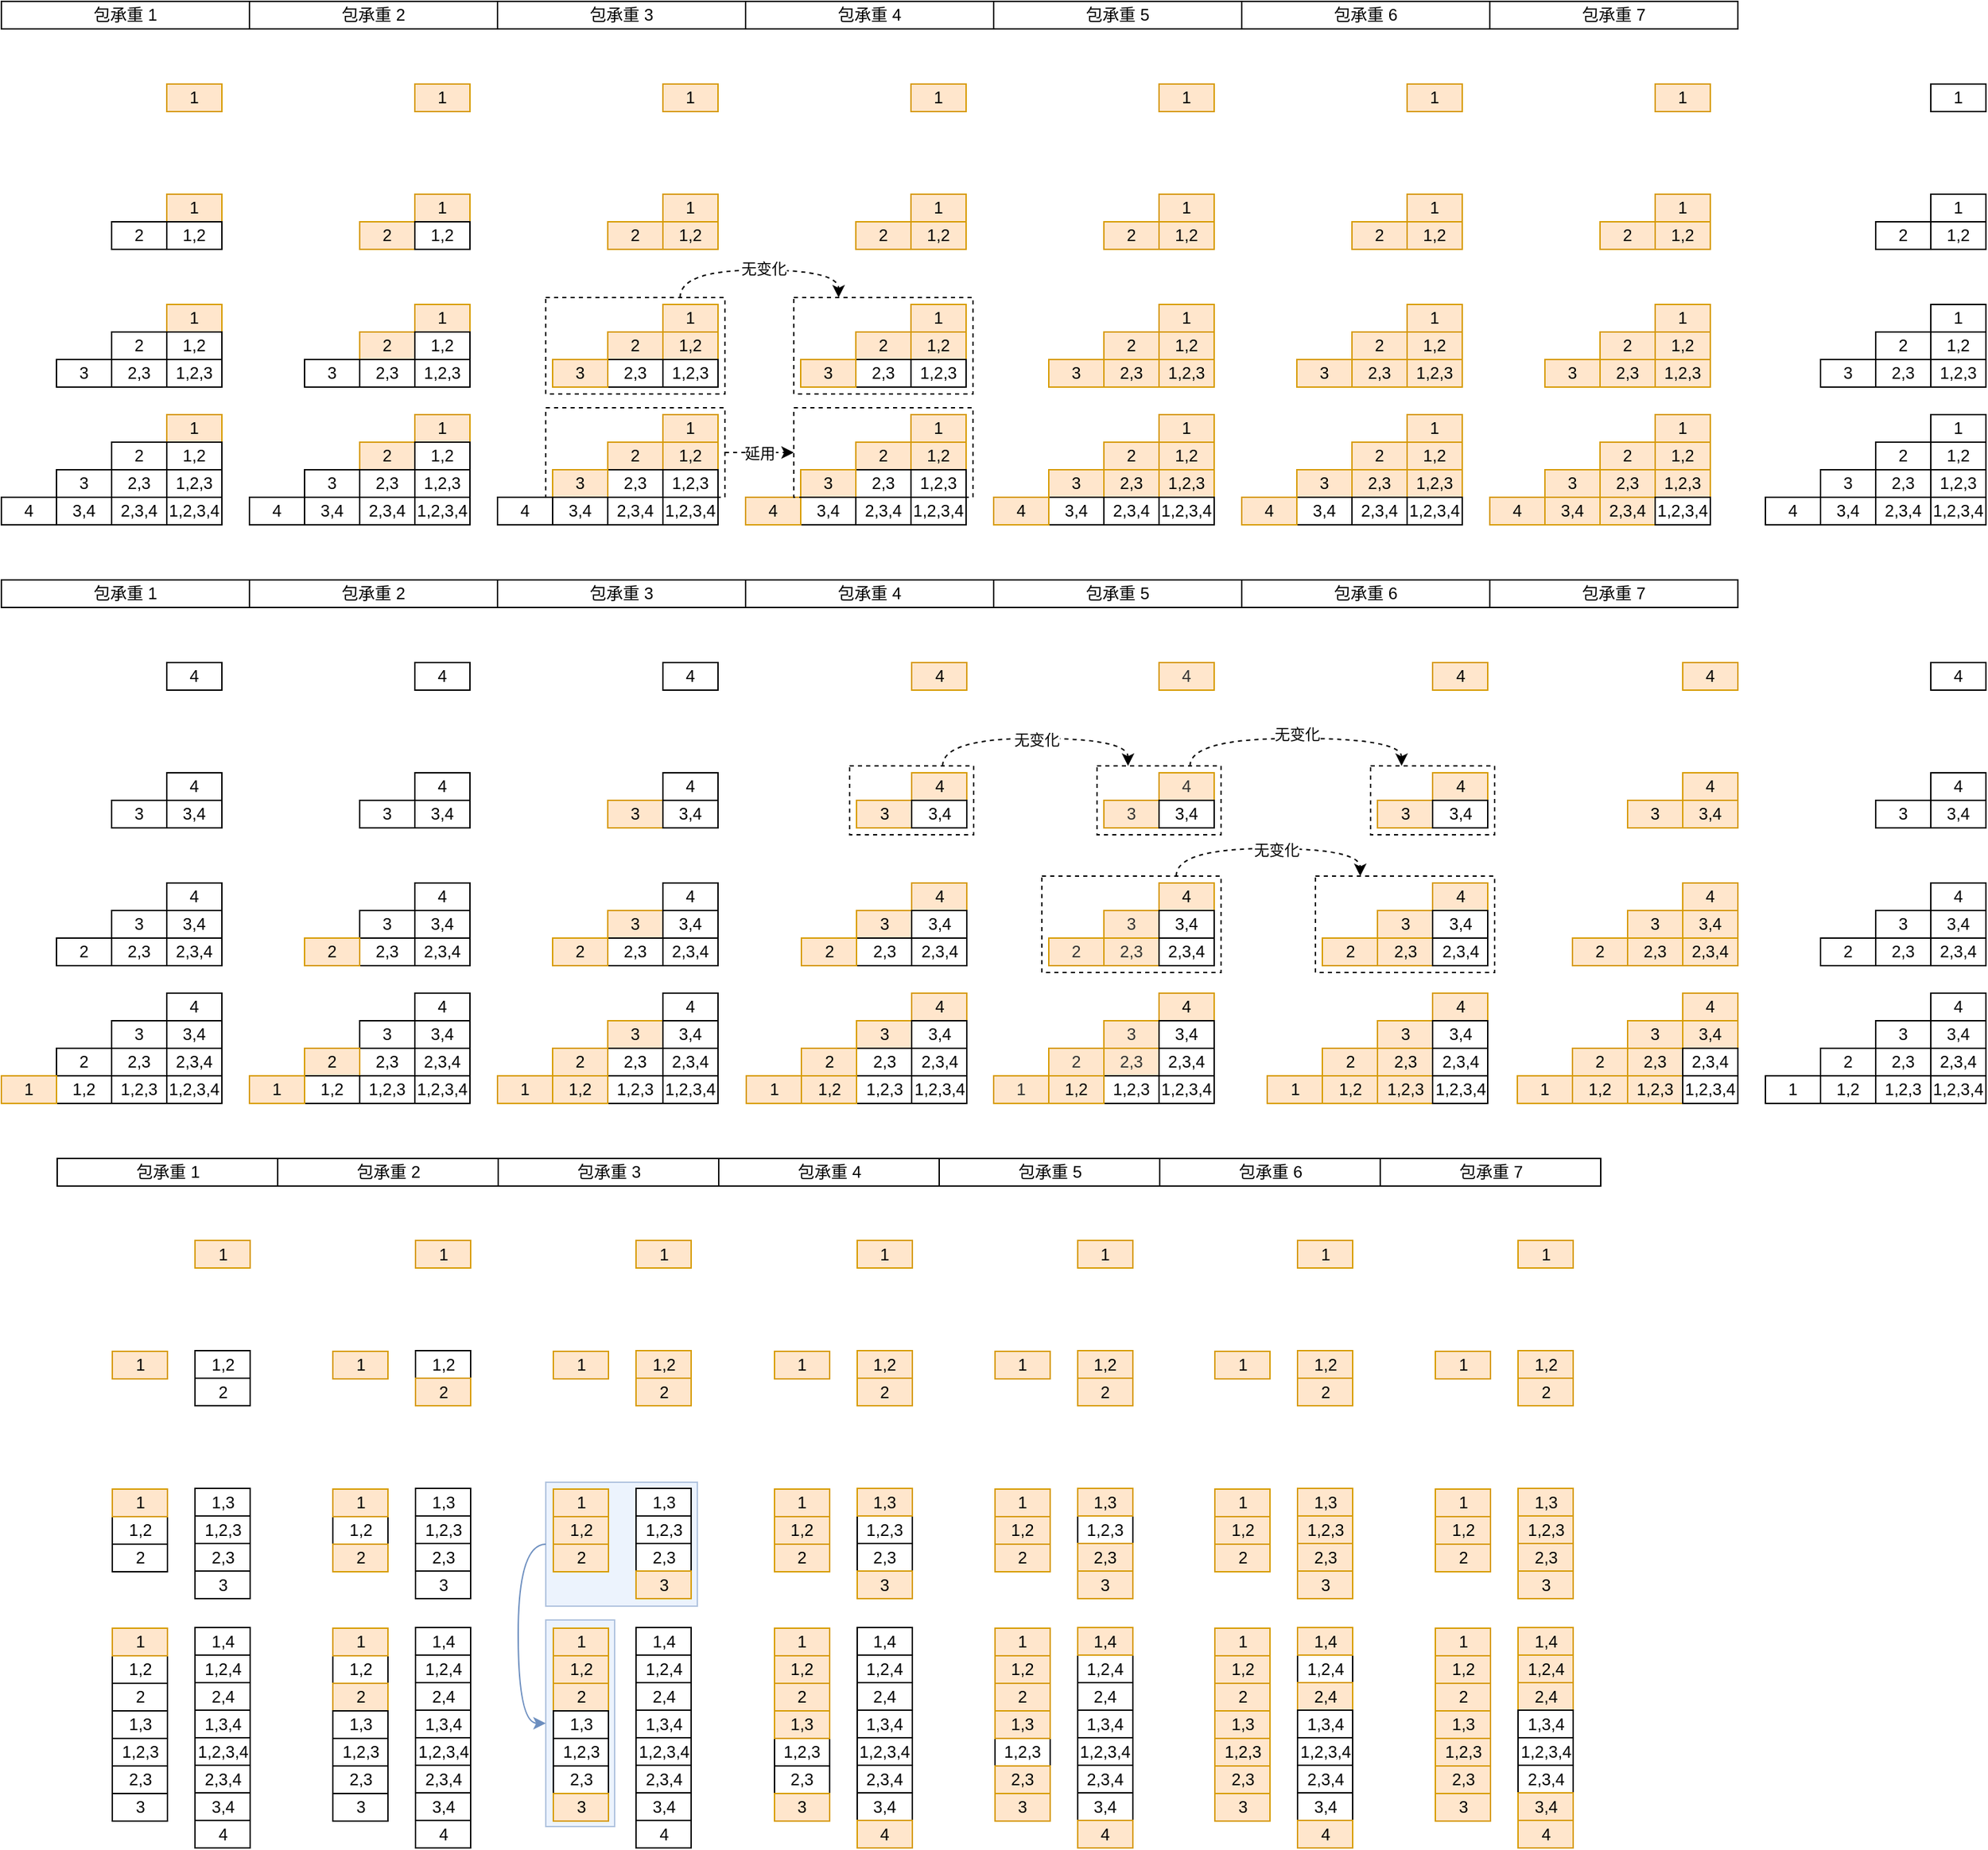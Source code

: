 <mxfile version="16.1.0" type="github">
  <diagram id="vXGA9uWDM5HRdBymqLsh" name="Page-1">
    <mxGraphModel dx="941" dy="646" grid="1" gridSize="10" guides="1" tooltips="1" connect="1" arrows="1" fold="1" page="1" pageScale="1" pageWidth="1169" pageHeight="827" math="0" shadow="0">
      <root>
        <mxCell id="0" />
        <mxCell id="1" parent="0" />
        <mxCell id="qYEso5ZYe-UhrBeJMv3y-716" value="" style="rounded=0;whiteSpace=wrap;html=1;fillColor=#dae8fc;strokeColor=#6c8ebf;opacity=50;" vertex="1" parent="1">
          <mxGeometry x="395" y="1095" width="110" height="90" as="geometry" />
        </mxCell>
        <mxCell id="qYEso5ZYe-UhrBeJMv3y-717" value="" style="rounded=0;whiteSpace=wrap;html=1;fillColor=#dae8fc;strokeColor=#6c8ebf;opacity=50;" vertex="1" parent="1">
          <mxGeometry x="395" y="1195" width="50" height="150" as="geometry" />
        </mxCell>
        <mxCell id="qYEso5ZYe-UhrBeJMv3y-22" value="1" style="rounded=0;whiteSpace=wrap;html=1;fillColor=#ffe6cc;strokeColor=#d79b00;" vertex="1" parent="1">
          <mxGeometry x="120" y="80" width="40" height="20" as="geometry" />
        </mxCell>
        <mxCell id="qYEso5ZYe-UhrBeJMv3y-23" value="2" style="rounded=0;whiteSpace=wrap;html=1;" vertex="1" parent="1">
          <mxGeometry x="80" y="180" width="40" height="20" as="geometry" />
        </mxCell>
        <mxCell id="qYEso5ZYe-UhrBeJMv3y-24" value="1" style="rounded=0;whiteSpace=wrap;html=1;fillColor=#ffe6cc;strokeColor=#d79b00;" vertex="1" parent="1">
          <mxGeometry x="120" y="160" width="40" height="20" as="geometry" />
        </mxCell>
        <mxCell id="qYEso5ZYe-UhrBeJMv3y-25" value="1,2" style="rounded=0;whiteSpace=wrap;html=1;" vertex="1" parent="1">
          <mxGeometry x="120" y="180" width="40" height="20" as="geometry" />
        </mxCell>
        <mxCell id="qYEso5ZYe-UhrBeJMv3y-26" value="2" style="rounded=0;whiteSpace=wrap;html=1;" vertex="1" parent="1">
          <mxGeometry x="80" y="260" width="40" height="20" as="geometry" />
        </mxCell>
        <mxCell id="qYEso5ZYe-UhrBeJMv3y-27" value="1" style="rounded=0;whiteSpace=wrap;html=1;fillColor=#ffe6cc;strokeColor=#d79b00;" vertex="1" parent="1">
          <mxGeometry x="120" y="240" width="40" height="20" as="geometry" />
        </mxCell>
        <mxCell id="qYEso5ZYe-UhrBeJMv3y-28" value="1,2" style="rounded=0;whiteSpace=wrap;html=1;" vertex="1" parent="1">
          <mxGeometry x="120" y="260" width="40" height="20" as="geometry" />
        </mxCell>
        <mxCell id="qYEso5ZYe-UhrBeJMv3y-29" value="2,3" style="rounded=0;whiteSpace=wrap;html=1;" vertex="1" parent="1">
          <mxGeometry x="80" y="280" width="40" height="20" as="geometry" />
        </mxCell>
        <mxCell id="qYEso5ZYe-UhrBeJMv3y-30" value="1,2,3" style="rounded=0;whiteSpace=wrap;html=1;" vertex="1" parent="1">
          <mxGeometry x="120" y="280" width="40" height="20" as="geometry" />
        </mxCell>
        <mxCell id="qYEso5ZYe-UhrBeJMv3y-31" value="3" style="rounded=0;whiteSpace=wrap;html=1;" vertex="1" parent="1">
          <mxGeometry x="40" y="280" width="40" height="20" as="geometry" />
        </mxCell>
        <mxCell id="qYEso5ZYe-UhrBeJMv3y-32" value="2" style="rounded=0;whiteSpace=wrap;html=1;" vertex="1" parent="1">
          <mxGeometry x="80" y="340" width="40" height="20" as="geometry" />
        </mxCell>
        <mxCell id="qYEso5ZYe-UhrBeJMv3y-33" value="1" style="rounded=0;whiteSpace=wrap;html=1;fillColor=#ffe6cc;strokeColor=#d79b00;" vertex="1" parent="1">
          <mxGeometry x="120" y="320" width="40" height="20" as="geometry" />
        </mxCell>
        <mxCell id="qYEso5ZYe-UhrBeJMv3y-34" value="1,2" style="rounded=0;whiteSpace=wrap;html=1;" vertex="1" parent="1">
          <mxGeometry x="120" y="340" width="40" height="20" as="geometry" />
        </mxCell>
        <mxCell id="qYEso5ZYe-UhrBeJMv3y-35" value="2,3" style="rounded=0;whiteSpace=wrap;html=1;" vertex="1" parent="1">
          <mxGeometry x="80" y="360" width="40" height="20" as="geometry" />
        </mxCell>
        <mxCell id="qYEso5ZYe-UhrBeJMv3y-36" value="1,2,3" style="rounded=0;whiteSpace=wrap;html=1;" vertex="1" parent="1">
          <mxGeometry x="120" y="360" width="40" height="20" as="geometry" />
        </mxCell>
        <mxCell id="qYEso5ZYe-UhrBeJMv3y-37" value="3" style="rounded=0;whiteSpace=wrap;html=1;" vertex="1" parent="1">
          <mxGeometry x="40" y="360" width="40" height="20" as="geometry" />
        </mxCell>
        <mxCell id="qYEso5ZYe-UhrBeJMv3y-38" value="2,3,4" style="rounded=0;whiteSpace=wrap;html=1;" vertex="1" parent="1">
          <mxGeometry x="80" y="380" width="40" height="20" as="geometry" />
        </mxCell>
        <mxCell id="qYEso5ZYe-UhrBeJMv3y-39" value="1,2,3,4" style="rounded=0;whiteSpace=wrap;html=1;" vertex="1" parent="1">
          <mxGeometry x="120" y="380" width="40" height="20" as="geometry" />
        </mxCell>
        <mxCell id="qYEso5ZYe-UhrBeJMv3y-40" value="3,4" style="rounded=0;whiteSpace=wrap;html=1;" vertex="1" parent="1">
          <mxGeometry x="40" y="380" width="40" height="20" as="geometry" />
        </mxCell>
        <mxCell id="qYEso5ZYe-UhrBeJMv3y-41" value="4" style="rounded=0;whiteSpace=wrap;html=1;" vertex="1" parent="1">
          <mxGeometry y="380" width="40" height="20" as="geometry" />
        </mxCell>
        <mxCell id="qYEso5ZYe-UhrBeJMv3y-42" value="1" style="rounded=0;whiteSpace=wrap;html=1;fillColor=#ffe6cc;strokeColor=#d79b00;" vertex="1" parent="1">
          <mxGeometry x="300" y="80" width="40" height="20" as="geometry" />
        </mxCell>
        <mxCell id="qYEso5ZYe-UhrBeJMv3y-43" value="2" style="rounded=0;whiteSpace=wrap;html=1;fillColor=#ffe6cc;strokeColor=#d79b00;" vertex="1" parent="1">
          <mxGeometry x="260" y="180" width="40" height="20" as="geometry" />
        </mxCell>
        <mxCell id="qYEso5ZYe-UhrBeJMv3y-44" value="1" style="rounded=0;whiteSpace=wrap;html=1;fillColor=#ffe6cc;strokeColor=#d79b00;" vertex="1" parent="1">
          <mxGeometry x="300" y="160" width="40" height="20" as="geometry" />
        </mxCell>
        <mxCell id="qYEso5ZYe-UhrBeJMv3y-45" value="1,2" style="rounded=0;whiteSpace=wrap;html=1;" vertex="1" parent="1">
          <mxGeometry x="300" y="180" width="40" height="20" as="geometry" />
        </mxCell>
        <mxCell id="qYEso5ZYe-UhrBeJMv3y-46" value="2" style="rounded=0;whiteSpace=wrap;html=1;fillColor=#ffe6cc;strokeColor=#d79b00;" vertex="1" parent="1">
          <mxGeometry x="260" y="260" width="40" height="20" as="geometry" />
        </mxCell>
        <mxCell id="qYEso5ZYe-UhrBeJMv3y-47" value="1" style="rounded=0;whiteSpace=wrap;html=1;fillColor=#ffe6cc;strokeColor=#d79b00;" vertex="1" parent="1">
          <mxGeometry x="300" y="240" width="40" height="20" as="geometry" />
        </mxCell>
        <mxCell id="qYEso5ZYe-UhrBeJMv3y-48" value="1,2" style="rounded=0;whiteSpace=wrap;html=1;" vertex="1" parent="1">
          <mxGeometry x="300" y="260" width="40" height="20" as="geometry" />
        </mxCell>
        <mxCell id="qYEso5ZYe-UhrBeJMv3y-49" value="2,3" style="rounded=0;whiteSpace=wrap;html=1;" vertex="1" parent="1">
          <mxGeometry x="260" y="280" width="40" height="20" as="geometry" />
        </mxCell>
        <mxCell id="qYEso5ZYe-UhrBeJMv3y-50" value="1,2,3" style="rounded=0;whiteSpace=wrap;html=1;" vertex="1" parent="1">
          <mxGeometry x="300" y="280" width="40" height="20" as="geometry" />
        </mxCell>
        <mxCell id="qYEso5ZYe-UhrBeJMv3y-51" value="3" style="rounded=0;whiteSpace=wrap;html=1;" vertex="1" parent="1">
          <mxGeometry x="220" y="280" width="40" height="20" as="geometry" />
        </mxCell>
        <mxCell id="qYEso5ZYe-UhrBeJMv3y-52" value="2" style="rounded=0;whiteSpace=wrap;html=1;fillColor=#ffe6cc;strokeColor=#d79b00;" vertex="1" parent="1">
          <mxGeometry x="260" y="340" width="40" height="20" as="geometry" />
        </mxCell>
        <mxCell id="qYEso5ZYe-UhrBeJMv3y-53" value="1" style="rounded=0;whiteSpace=wrap;html=1;fillColor=#ffe6cc;strokeColor=#d79b00;" vertex="1" parent="1">
          <mxGeometry x="300" y="320" width="40" height="20" as="geometry" />
        </mxCell>
        <mxCell id="qYEso5ZYe-UhrBeJMv3y-54" value="1,2" style="rounded=0;whiteSpace=wrap;html=1;" vertex="1" parent="1">
          <mxGeometry x="300" y="340" width="40" height="20" as="geometry" />
        </mxCell>
        <mxCell id="qYEso5ZYe-UhrBeJMv3y-55" value="2,3" style="rounded=0;whiteSpace=wrap;html=1;" vertex="1" parent="1">
          <mxGeometry x="260" y="360" width="40" height="20" as="geometry" />
        </mxCell>
        <mxCell id="qYEso5ZYe-UhrBeJMv3y-56" value="1,2,3" style="rounded=0;whiteSpace=wrap;html=1;" vertex="1" parent="1">
          <mxGeometry x="300" y="360" width="40" height="20" as="geometry" />
        </mxCell>
        <mxCell id="qYEso5ZYe-UhrBeJMv3y-57" value="3" style="rounded=0;whiteSpace=wrap;html=1;" vertex="1" parent="1">
          <mxGeometry x="220" y="360" width="40" height="20" as="geometry" />
        </mxCell>
        <mxCell id="qYEso5ZYe-UhrBeJMv3y-58" value="2,3,4" style="rounded=0;whiteSpace=wrap;html=1;" vertex="1" parent="1">
          <mxGeometry x="260" y="380" width="40" height="20" as="geometry" />
        </mxCell>
        <mxCell id="qYEso5ZYe-UhrBeJMv3y-59" value="1,2,3,4" style="rounded=0;whiteSpace=wrap;html=1;" vertex="1" parent="1">
          <mxGeometry x="300" y="380" width="40" height="20" as="geometry" />
        </mxCell>
        <mxCell id="qYEso5ZYe-UhrBeJMv3y-60" value="3,4" style="rounded=0;whiteSpace=wrap;html=1;" vertex="1" parent="1">
          <mxGeometry x="220" y="380" width="40" height="20" as="geometry" />
        </mxCell>
        <mxCell id="qYEso5ZYe-UhrBeJMv3y-61" value="4" style="rounded=0;whiteSpace=wrap;html=1;" vertex="1" parent="1">
          <mxGeometry x="180" y="380" width="40" height="20" as="geometry" />
        </mxCell>
        <mxCell id="qYEso5ZYe-UhrBeJMv3y-62" value="1" style="rounded=0;whiteSpace=wrap;html=1;fillColor=#ffe6cc;strokeColor=#d79b00;" vertex="1" parent="1">
          <mxGeometry x="480" y="80" width="40" height="20" as="geometry" />
        </mxCell>
        <mxCell id="qYEso5ZYe-UhrBeJMv3y-63" value="2" style="rounded=0;whiteSpace=wrap;html=1;fillColor=#ffe6cc;strokeColor=#d79b00;" vertex="1" parent="1">
          <mxGeometry x="440" y="180" width="40" height="20" as="geometry" />
        </mxCell>
        <mxCell id="qYEso5ZYe-UhrBeJMv3y-64" value="1" style="rounded=0;whiteSpace=wrap;html=1;fillColor=#ffe6cc;strokeColor=#d79b00;" vertex="1" parent="1">
          <mxGeometry x="480" y="160" width="40" height="20" as="geometry" />
        </mxCell>
        <mxCell id="qYEso5ZYe-UhrBeJMv3y-65" value="1,2" style="rounded=0;whiteSpace=wrap;html=1;fillColor=#ffe6cc;strokeColor=#d79b00;" vertex="1" parent="1">
          <mxGeometry x="480" y="180" width="40" height="20" as="geometry" />
        </mxCell>
        <mxCell id="qYEso5ZYe-UhrBeJMv3y-66" value="2" style="rounded=0;whiteSpace=wrap;html=1;fillColor=#ffe6cc;strokeColor=#d79b00;" vertex="1" parent="1">
          <mxGeometry x="440" y="260" width="40" height="20" as="geometry" />
        </mxCell>
        <mxCell id="qYEso5ZYe-UhrBeJMv3y-67" value="1" style="rounded=0;whiteSpace=wrap;html=1;fillColor=#ffe6cc;strokeColor=#d79b00;" vertex="1" parent="1">
          <mxGeometry x="480" y="240" width="40" height="20" as="geometry" />
        </mxCell>
        <mxCell id="qYEso5ZYe-UhrBeJMv3y-68" value="1,2" style="rounded=0;whiteSpace=wrap;html=1;fillColor=#ffe6cc;strokeColor=#d79b00;" vertex="1" parent="1">
          <mxGeometry x="480" y="260" width="40" height="20" as="geometry" />
        </mxCell>
        <mxCell id="qYEso5ZYe-UhrBeJMv3y-69" value="2,3" style="rounded=0;whiteSpace=wrap;html=1;" vertex="1" parent="1">
          <mxGeometry x="440" y="280" width="40" height="20" as="geometry" />
        </mxCell>
        <mxCell id="qYEso5ZYe-UhrBeJMv3y-70" value="1,2,3" style="rounded=0;whiteSpace=wrap;html=1;" vertex="1" parent="1">
          <mxGeometry x="480" y="280" width="40" height="20" as="geometry" />
        </mxCell>
        <mxCell id="qYEso5ZYe-UhrBeJMv3y-71" value="3" style="rounded=0;whiteSpace=wrap;html=1;fillColor=#ffe6cc;strokeColor=#d79b00;" vertex="1" parent="1">
          <mxGeometry x="400" y="280" width="40" height="20" as="geometry" />
        </mxCell>
        <mxCell id="qYEso5ZYe-UhrBeJMv3y-72" value="2" style="rounded=0;whiteSpace=wrap;html=1;fillColor=#ffe6cc;strokeColor=#d79b00;" vertex="1" parent="1">
          <mxGeometry x="440" y="340" width="40" height="20" as="geometry" />
        </mxCell>
        <mxCell id="qYEso5ZYe-UhrBeJMv3y-73" value="1" style="rounded=0;whiteSpace=wrap;html=1;fillColor=#ffe6cc;strokeColor=#d79b00;" vertex="1" parent="1">
          <mxGeometry x="480" y="320" width="40" height="20" as="geometry" />
        </mxCell>
        <mxCell id="qYEso5ZYe-UhrBeJMv3y-74" value="1,2" style="rounded=0;whiteSpace=wrap;html=1;fillColor=#ffe6cc;strokeColor=#d79b00;" vertex="1" parent="1">
          <mxGeometry x="480" y="340" width="40" height="20" as="geometry" />
        </mxCell>
        <mxCell id="qYEso5ZYe-UhrBeJMv3y-75" value="2,3" style="rounded=0;whiteSpace=wrap;html=1;" vertex="1" parent="1">
          <mxGeometry x="440" y="360" width="40" height="20" as="geometry" />
        </mxCell>
        <mxCell id="qYEso5ZYe-UhrBeJMv3y-76" value="1,2,3" style="rounded=0;whiteSpace=wrap;html=1;" vertex="1" parent="1">
          <mxGeometry x="480" y="360" width="40" height="20" as="geometry" />
        </mxCell>
        <mxCell id="qYEso5ZYe-UhrBeJMv3y-77" value="3" style="rounded=0;whiteSpace=wrap;html=1;fillColor=#ffe6cc;strokeColor=#d79b00;" vertex="1" parent="1">
          <mxGeometry x="400" y="360" width="40" height="20" as="geometry" />
        </mxCell>
        <mxCell id="qYEso5ZYe-UhrBeJMv3y-78" value="2,3,4" style="rounded=0;whiteSpace=wrap;html=1;" vertex="1" parent="1">
          <mxGeometry x="440" y="380" width="40" height="20" as="geometry" />
        </mxCell>
        <mxCell id="qYEso5ZYe-UhrBeJMv3y-79" value="1,2,3,4" style="rounded=0;whiteSpace=wrap;html=1;" vertex="1" parent="1">
          <mxGeometry x="480" y="380" width="40" height="20" as="geometry" />
        </mxCell>
        <mxCell id="qYEso5ZYe-UhrBeJMv3y-80" value="3,4" style="rounded=0;whiteSpace=wrap;html=1;" vertex="1" parent="1">
          <mxGeometry x="400" y="380" width="40" height="20" as="geometry" />
        </mxCell>
        <mxCell id="qYEso5ZYe-UhrBeJMv3y-81" value="4" style="rounded=0;whiteSpace=wrap;html=1;" vertex="1" parent="1">
          <mxGeometry x="360" y="380" width="40" height="20" as="geometry" />
        </mxCell>
        <mxCell id="qYEso5ZYe-UhrBeJMv3y-82" value="包承重 1" style="rounded=0;whiteSpace=wrap;html=1;" vertex="1" parent="1">
          <mxGeometry y="20" width="180" height="20" as="geometry" />
        </mxCell>
        <mxCell id="qYEso5ZYe-UhrBeJMv3y-83" value="包承重 2" style="rounded=0;whiteSpace=wrap;html=1;" vertex="1" parent="1">
          <mxGeometry x="180" y="20" width="180" height="20" as="geometry" />
        </mxCell>
        <mxCell id="qYEso5ZYe-UhrBeJMv3y-84" value="包承重 3" style="rounded=0;whiteSpace=wrap;html=1;" vertex="1" parent="1">
          <mxGeometry x="360" y="20" width="180" height="20" as="geometry" />
        </mxCell>
        <mxCell id="qYEso5ZYe-UhrBeJMv3y-85" value="包承重 4" style="rounded=0;whiteSpace=wrap;html=1;" vertex="1" parent="1">
          <mxGeometry x="540" y="20" width="180" height="20" as="geometry" />
        </mxCell>
        <mxCell id="qYEso5ZYe-UhrBeJMv3y-86" value="包承重 5" style="rounded=0;whiteSpace=wrap;html=1;" vertex="1" parent="1">
          <mxGeometry x="720" y="20" width="180" height="20" as="geometry" />
        </mxCell>
        <mxCell id="qYEso5ZYe-UhrBeJMv3y-87" value="包承重 6" style="rounded=0;whiteSpace=wrap;html=1;" vertex="1" parent="1">
          <mxGeometry x="900" y="20" width="180" height="20" as="geometry" />
        </mxCell>
        <mxCell id="qYEso5ZYe-UhrBeJMv3y-88" value="1" style="rounded=0;whiteSpace=wrap;html=1;fillColor=#ffe6cc;strokeColor=#d79b00;" vertex="1" parent="1">
          <mxGeometry x="660" y="80" width="40" height="20" as="geometry" />
        </mxCell>
        <mxCell id="qYEso5ZYe-UhrBeJMv3y-89" value="2" style="rounded=0;whiteSpace=wrap;html=1;fillColor=#ffe6cc;strokeColor=#d79b00;" vertex="1" parent="1">
          <mxGeometry x="620" y="180" width="40" height="20" as="geometry" />
        </mxCell>
        <mxCell id="qYEso5ZYe-UhrBeJMv3y-90" value="1" style="rounded=0;whiteSpace=wrap;html=1;fillColor=#ffe6cc;strokeColor=#d79b00;" vertex="1" parent="1">
          <mxGeometry x="660" y="160" width="40" height="20" as="geometry" />
        </mxCell>
        <mxCell id="qYEso5ZYe-UhrBeJMv3y-91" value="1,2" style="rounded=0;whiteSpace=wrap;html=1;fillColor=#ffe6cc;strokeColor=#d79b00;" vertex="1" parent="1">
          <mxGeometry x="660" y="180" width="40" height="20" as="geometry" />
        </mxCell>
        <mxCell id="qYEso5ZYe-UhrBeJMv3y-92" value="2" style="rounded=0;whiteSpace=wrap;html=1;fillColor=#ffe6cc;strokeColor=#d79b00;" vertex="1" parent="1">
          <mxGeometry x="620" y="260" width="40" height="20" as="geometry" />
        </mxCell>
        <mxCell id="qYEso5ZYe-UhrBeJMv3y-93" value="1" style="rounded=0;whiteSpace=wrap;html=1;fillColor=#ffe6cc;strokeColor=#d79b00;" vertex="1" parent="1">
          <mxGeometry x="660" y="240" width="40" height="20" as="geometry" />
        </mxCell>
        <mxCell id="qYEso5ZYe-UhrBeJMv3y-94" value="1,2" style="rounded=0;whiteSpace=wrap;html=1;fillColor=#ffe6cc;strokeColor=#d79b00;" vertex="1" parent="1">
          <mxGeometry x="660" y="260" width="40" height="20" as="geometry" />
        </mxCell>
        <mxCell id="qYEso5ZYe-UhrBeJMv3y-95" value="2,3" style="rounded=0;whiteSpace=wrap;html=1;" vertex="1" parent="1">
          <mxGeometry x="620" y="280" width="40" height="20" as="geometry" />
        </mxCell>
        <mxCell id="qYEso5ZYe-UhrBeJMv3y-96" value="1,2,3" style="rounded=0;whiteSpace=wrap;html=1;" vertex="1" parent="1">
          <mxGeometry x="660" y="280" width="40" height="20" as="geometry" />
        </mxCell>
        <mxCell id="qYEso5ZYe-UhrBeJMv3y-97" value="3" style="rounded=0;whiteSpace=wrap;html=1;fillColor=#ffe6cc;strokeColor=#d79b00;" vertex="1" parent="1">
          <mxGeometry x="580" y="280" width="40" height="20" as="geometry" />
        </mxCell>
        <mxCell id="qYEso5ZYe-UhrBeJMv3y-98" value="2" style="rounded=0;whiteSpace=wrap;html=1;fillColor=#ffe6cc;strokeColor=#d79b00;" vertex="1" parent="1">
          <mxGeometry x="620" y="340" width="40" height="20" as="geometry" />
        </mxCell>
        <mxCell id="qYEso5ZYe-UhrBeJMv3y-99" value="1" style="rounded=0;whiteSpace=wrap;html=1;fillColor=#ffe6cc;strokeColor=#d79b00;" vertex="1" parent="1">
          <mxGeometry x="660" y="320" width="40" height="20" as="geometry" />
        </mxCell>
        <mxCell id="qYEso5ZYe-UhrBeJMv3y-100" value="1,2" style="rounded=0;whiteSpace=wrap;html=1;fillColor=#ffe6cc;strokeColor=#d79b00;" vertex="1" parent="1">
          <mxGeometry x="660" y="340" width="40" height="20" as="geometry" />
        </mxCell>
        <mxCell id="qYEso5ZYe-UhrBeJMv3y-101" value="2,3" style="rounded=0;whiteSpace=wrap;html=1;" vertex="1" parent="1">
          <mxGeometry x="620" y="360" width="40" height="20" as="geometry" />
        </mxCell>
        <mxCell id="qYEso5ZYe-UhrBeJMv3y-102" value="1,2,3" style="rounded=0;whiteSpace=wrap;html=1;" vertex="1" parent="1">
          <mxGeometry x="660" y="360" width="40" height="20" as="geometry" />
        </mxCell>
        <mxCell id="qYEso5ZYe-UhrBeJMv3y-103" value="3" style="rounded=0;whiteSpace=wrap;html=1;fillColor=#ffe6cc;strokeColor=#d79b00;" vertex="1" parent="1">
          <mxGeometry x="580" y="360" width="40" height="20" as="geometry" />
        </mxCell>
        <mxCell id="qYEso5ZYe-UhrBeJMv3y-104" value="2,3,4" style="rounded=0;whiteSpace=wrap;html=1;" vertex="1" parent="1">
          <mxGeometry x="620" y="380" width="40" height="20" as="geometry" />
        </mxCell>
        <mxCell id="qYEso5ZYe-UhrBeJMv3y-105" value="1,2,3,4" style="rounded=0;whiteSpace=wrap;html=1;" vertex="1" parent="1">
          <mxGeometry x="660" y="380" width="40" height="20" as="geometry" />
        </mxCell>
        <mxCell id="qYEso5ZYe-UhrBeJMv3y-106" value="3,4" style="rounded=0;whiteSpace=wrap;html=1;" vertex="1" parent="1">
          <mxGeometry x="580" y="380" width="40" height="20" as="geometry" />
        </mxCell>
        <mxCell id="qYEso5ZYe-UhrBeJMv3y-107" value="4" style="rounded=0;whiteSpace=wrap;html=1;fillColor=#ffe6cc;strokeColor=#d79b00;" vertex="1" parent="1">
          <mxGeometry x="540" y="380" width="40" height="20" as="geometry" />
        </mxCell>
        <mxCell id="qYEso5ZYe-UhrBeJMv3y-108" value="1" style="rounded=0;whiteSpace=wrap;html=1;fillColor=#ffe6cc;strokeColor=#d79b00;" vertex="1" parent="1">
          <mxGeometry x="840" y="80" width="40" height="20" as="geometry" />
        </mxCell>
        <mxCell id="qYEso5ZYe-UhrBeJMv3y-109" value="2" style="rounded=0;whiteSpace=wrap;html=1;fillColor=#ffe6cc;strokeColor=#d79b00;" vertex="1" parent="1">
          <mxGeometry x="800" y="180" width="40" height="20" as="geometry" />
        </mxCell>
        <mxCell id="qYEso5ZYe-UhrBeJMv3y-110" value="1" style="rounded=0;whiteSpace=wrap;html=1;fillColor=#ffe6cc;strokeColor=#d79b00;" vertex="1" parent="1">
          <mxGeometry x="840" y="160" width="40" height="20" as="geometry" />
        </mxCell>
        <mxCell id="qYEso5ZYe-UhrBeJMv3y-111" value="1,2" style="rounded=0;whiteSpace=wrap;html=1;fillColor=#ffe6cc;strokeColor=#d79b00;" vertex="1" parent="1">
          <mxGeometry x="840" y="180" width="40" height="20" as="geometry" />
        </mxCell>
        <mxCell id="qYEso5ZYe-UhrBeJMv3y-112" value="2" style="rounded=0;whiteSpace=wrap;html=1;fillColor=#ffe6cc;strokeColor=#d79b00;" vertex="1" parent="1">
          <mxGeometry x="800" y="260" width="40" height="20" as="geometry" />
        </mxCell>
        <mxCell id="qYEso5ZYe-UhrBeJMv3y-113" value="1" style="rounded=0;whiteSpace=wrap;html=1;fillColor=#ffe6cc;strokeColor=#d79b00;" vertex="1" parent="1">
          <mxGeometry x="840" y="240" width="40" height="20" as="geometry" />
        </mxCell>
        <mxCell id="qYEso5ZYe-UhrBeJMv3y-114" value="1,2" style="rounded=0;whiteSpace=wrap;html=1;fillColor=#ffe6cc;strokeColor=#d79b00;" vertex="1" parent="1">
          <mxGeometry x="840" y="260" width="40" height="20" as="geometry" />
        </mxCell>
        <mxCell id="qYEso5ZYe-UhrBeJMv3y-115" value="2,3" style="rounded=0;whiteSpace=wrap;html=1;fillColor=#ffe6cc;strokeColor=#d79b00;" vertex="1" parent="1">
          <mxGeometry x="800" y="280" width="40" height="20" as="geometry" />
        </mxCell>
        <mxCell id="qYEso5ZYe-UhrBeJMv3y-116" value="1,2,3" style="rounded=0;whiteSpace=wrap;html=1;fillColor=#ffe6cc;strokeColor=#d79b00;" vertex="1" parent="1">
          <mxGeometry x="840" y="280" width="40" height="20" as="geometry" />
        </mxCell>
        <mxCell id="qYEso5ZYe-UhrBeJMv3y-117" value="3" style="rounded=0;whiteSpace=wrap;html=1;fillColor=#ffe6cc;strokeColor=#d79b00;" vertex="1" parent="1">
          <mxGeometry x="760" y="280" width="40" height="20" as="geometry" />
        </mxCell>
        <mxCell id="qYEso5ZYe-UhrBeJMv3y-118" value="2" style="rounded=0;whiteSpace=wrap;html=1;fillColor=#ffe6cc;strokeColor=#d79b00;" vertex="1" parent="1">
          <mxGeometry x="800" y="340" width="40" height="20" as="geometry" />
        </mxCell>
        <mxCell id="qYEso5ZYe-UhrBeJMv3y-119" value="1" style="rounded=0;whiteSpace=wrap;html=1;fillColor=#ffe6cc;strokeColor=#d79b00;" vertex="1" parent="1">
          <mxGeometry x="840" y="320" width="40" height="20" as="geometry" />
        </mxCell>
        <mxCell id="qYEso5ZYe-UhrBeJMv3y-120" value="1,2" style="rounded=0;whiteSpace=wrap;html=1;fillColor=#ffe6cc;strokeColor=#d79b00;" vertex="1" parent="1">
          <mxGeometry x="840" y="340" width="40" height="20" as="geometry" />
        </mxCell>
        <mxCell id="qYEso5ZYe-UhrBeJMv3y-121" value="2,3" style="rounded=0;whiteSpace=wrap;html=1;fillColor=#ffe6cc;strokeColor=#d79b00;" vertex="1" parent="1">
          <mxGeometry x="800" y="360" width="40" height="20" as="geometry" />
        </mxCell>
        <mxCell id="qYEso5ZYe-UhrBeJMv3y-122" value="1,2,3" style="rounded=0;whiteSpace=wrap;html=1;fillColor=#ffe6cc;strokeColor=#d79b00;" vertex="1" parent="1">
          <mxGeometry x="840" y="360" width="40" height="20" as="geometry" />
        </mxCell>
        <mxCell id="qYEso5ZYe-UhrBeJMv3y-123" value="3" style="rounded=0;whiteSpace=wrap;html=1;fillColor=#ffe6cc;strokeColor=#d79b00;" vertex="1" parent="1">
          <mxGeometry x="760" y="360" width="40" height="20" as="geometry" />
        </mxCell>
        <mxCell id="qYEso5ZYe-UhrBeJMv3y-124" value="2,3,4" style="rounded=0;whiteSpace=wrap;html=1;" vertex="1" parent="1">
          <mxGeometry x="800" y="380" width="40" height="20" as="geometry" />
        </mxCell>
        <mxCell id="qYEso5ZYe-UhrBeJMv3y-125" value="1,2,3,4" style="rounded=0;whiteSpace=wrap;html=1;" vertex="1" parent="1">
          <mxGeometry x="840" y="380" width="40" height="20" as="geometry" />
        </mxCell>
        <mxCell id="qYEso5ZYe-UhrBeJMv3y-126" value="3,4" style="rounded=0;whiteSpace=wrap;html=1;" vertex="1" parent="1">
          <mxGeometry x="760" y="380" width="40" height="20" as="geometry" />
        </mxCell>
        <mxCell id="qYEso5ZYe-UhrBeJMv3y-127" value="4" style="rounded=0;whiteSpace=wrap;html=1;fillColor=#ffe6cc;strokeColor=#d79b00;" vertex="1" parent="1">
          <mxGeometry x="720" y="380" width="40" height="20" as="geometry" />
        </mxCell>
        <mxCell id="qYEso5ZYe-UhrBeJMv3y-128" value="1" style="rounded=0;whiteSpace=wrap;html=1;fillColor=#ffe6cc;strokeColor=#d79b00;" vertex="1" parent="1">
          <mxGeometry x="1020" y="80" width="40" height="20" as="geometry" />
        </mxCell>
        <mxCell id="qYEso5ZYe-UhrBeJMv3y-129" value="2" style="rounded=0;whiteSpace=wrap;html=1;fillColor=#ffe6cc;strokeColor=#d79b00;" vertex="1" parent="1">
          <mxGeometry x="980" y="180" width="40" height="20" as="geometry" />
        </mxCell>
        <mxCell id="qYEso5ZYe-UhrBeJMv3y-130" value="1" style="rounded=0;whiteSpace=wrap;html=1;fillColor=#ffe6cc;strokeColor=#d79b00;" vertex="1" parent="1">
          <mxGeometry x="1020" y="160" width="40" height="20" as="geometry" />
        </mxCell>
        <mxCell id="qYEso5ZYe-UhrBeJMv3y-131" value="1,2" style="rounded=0;whiteSpace=wrap;html=1;fillColor=#ffe6cc;strokeColor=#d79b00;" vertex="1" parent="1">
          <mxGeometry x="1020" y="180" width="40" height="20" as="geometry" />
        </mxCell>
        <mxCell id="qYEso5ZYe-UhrBeJMv3y-132" value="2" style="rounded=0;whiteSpace=wrap;html=1;fillColor=#ffe6cc;strokeColor=#d79b00;" vertex="1" parent="1">
          <mxGeometry x="980" y="260" width="40" height="20" as="geometry" />
        </mxCell>
        <mxCell id="qYEso5ZYe-UhrBeJMv3y-133" value="1" style="rounded=0;whiteSpace=wrap;html=1;fillColor=#ffe6cc;strokeColor=#d79b00;" vertex="1" parent="1">
          <mxGeometry x="1020" y="240" width="40" height="20" as="geometry" />
        </mxCell>
        <mxCell id="qYEso5ZYe-UhrBeJMv3y-134" value="1,2" style="rounded=0;whiteSpace=wrap;html=1;fillColor=#ffe6cc;strokeColor=#d79b00;" vertex="1" parent="1">
          <mxGeometry x="1020" y="260" width="40" height="20" as="geometry" />
        </mxCell>
        <mxCell id="qYEso5ZYe-UhrBeJMv3y-135" value="2,3" style="rounded=0;whiteSpace=wrap;html=1;fillColor=#ffe6cc;strokeColor=#d79b00;" vertex="1" parent="1">
          <mxGeometry x="980" y="280" width="40" height="20" as="geometry" />
        </mxCell>
        <mxCell id="qYEso5ZYe-UhrBeJMv3y-136" value="1,2,3" style="rounded=0;whiteSpace=wrap;html=1;fillColor=#ffe6cc;strokeColor=#d79b00;" vertex="1" parent="1">
          <mxGeometry x="1020" y="280" width="40" height="20" as="geometry" />
        </mxCell>
        <mxCell id="qYEso5ZYe-UhrBeJMv3y-137" value="3" style="rounded=0;whiteSpace=wrap;html=1;fillColor=#ffe6cc;strokeColor=#d79b00;" vertex="1" parent="1">
          <mxGeometry x="940" y="280" width="40" height="20" as="geometry" />
        </mxCell>
        <mxCell id="qYEso5ZYe-UhrBeJMv3y-138" value="2" style="rounded=0;whiteSpace=wrap;html=1;fillColor=#ffe6cc;strokeColor=#d79b00;" vertex="1" parent="1">
          <mxGeometry x="980" y="340" width="40" height="20" as="geometry" />
        </mxCell>
        <mxCell id="qYEso5ZYe-UhrBeJMv3y-139" value="1" style="rounded=0;whiteSpace=wrap;html=1;fillColor=#ffe6cc;strokeColor=#d79b00;" vertex="1" parent="1">
          <mxGeometry x="1020" y="320" width="40" height="20" as="geometry" />
        </mxCell>
        <mxCell id="qYEso5ZYe-UhrBeJMv3y-140" value="1,2" style="rounded=0;whiteSpace=wrap;html=1;fillColor=#ffe6cc;strokeColor=#d79b00;" vertex="1" parent="1">
          <mxGeometry x="1020" y="340" width="40" height="20" as="geometry" />
        </mxCell>
        <mxCell id="qYEso5ZYe-UhrBeJMv3y-141" value="2,3" style="rounded=0;whiteSpace=wrap;html=1;fillColor=#ffe6cc;strokeColor=#d79b00;" vertex="1" parent="1">
          <mxGeometry x="980" y="360" width="40" height="20" as="geometry" />
        </mxCell>
        <mxCell id="qYEso5ZYe-UhrBeJMv3y-142" value="1,2,3" style="rounded=0;whiteSpace=wrap;html=1;fillColor=#ffe6cc;strokeColor=#d79b00;" vertex="1" parent="1">
          <mxGeometry x="1020" y="360" width="40" height="20" as="geometry" />
        </mxCell>
        <mxCell id="qYEso5ZYe-UhrBeJMv3y-143" value="3" style="rounded=0;whiteSpace=wrap;html=1;fillColor=#ffe6cc;strokeColor=#d79b00;" vertex="1" parent="1">
          <mxGeometry x="940" y="360" width="40" height="20" as="geometry" />
        </mxCell>
        <mxCell id="qYEso5ZYe-UhrBeJMv3y-144" value="2,3,4" style="rounded=0;whiteSpace=wrap;html=1;" vertex="1" parent="1">
          <mxGeometry x="980" y="380" width="40" height="20" as="geometry" />
        </mxCell>
        <mxCell id="qYEso5ZYe-UhrBeJMv3y-145" value="1,2,3,4" style="rounded=0;whiteSpace=wrap;html=1;" vertex="1" parent="1">
          <mxGeometry x="1020" y="380" width="40" height="20" as="geometry" />
        </mxCell>
        <mxCell id="qYEso5ZYe-UhrBeJMv3y-146" value="3,4" style="rounded=0;whiteSpace=wrap;html=1;" vertex="1" parent="1">
          <mxGeometry x="940" y="380" width="40" height="20" as="geometry" />
        </mxCell>
        <mxCell id="qYEso5ZYe-UhrBeJMv3y-147" value="4" style="rounded=0;whiteSpace=wrap;html=1;fillColor=#ffe6cc;strokeColor=#d79b00;" vertex="1" parent="1">
          <mxGeometry x="900" y="380" width="40" height="20" as="geometry" />
        </mxCell>
        <mxCell id="qYEso5ZYe-UhrBeJMv3y-148" value="1" style="rounded=0;whiteSpace=wrap;html=1;fillColor=#ffe6cc;strokeColor=#d79b00;" vertex="1" parent="1">
          <mxGeometry x="1200" y="80" width="40" height="20" as="geometry" />
        </mxCell>
        <mxCell id="qYEso5ZYe-UhrBeJMv3y-149" value="2" style="rounded=0;whiteSpace=wrap;html=1;fillColor=#ffe6cc;strokeColor=#d79b00;" vertex="1" parent="1">
          <mxGeometry x="1160" y="180" width="40" height="20" as="geometry" />
        </mxCell>
        <mxCell id="qYEso5ZYe-UhrBeJMv3y-150" value="1" style="rounded=0;whiteSpace=wrap;html=1;fillColor=#ffe6cc;strokeColor=#d79b00;" vertex="1" parent="1">
          <mxGeometry x="1200" y="160" width="40" height="20" as="geometry" />
        </mxCell>
        <mxCell id="qYEso5ZYe-UhrBeJMv3y-151" value="1,2" style="rounded=0;whiteSpace=wrap;html=1;fillColor=#ffe6cc;strokeColor=#d79b00;" vertex="1" parent="1">
          <mxGeometry x="1200" y="180" width="40" height="20" as="geometry" />
        </mxCell>
        <mxCell id="qYEso5ZYe-UhrBeJMv3y-152" value="2" style="rounded=0;whiteSpace=wrap;html=1;fillColor=#ffe6cc;strokeColor=#d79b00;" vertex="1" parent="1">
          <mxGeometry x="1160" y="260" width="40" height="20" as="geometry" />
        </mxCell>
        <mxCell id="qYEso5ZYe-UhrBeJMv3y-153" value="1" style="rounded=0;whiteSpace=wrap;html=1;fillColor=#ffe6cc;strokeColor=#d79b00;" vertex="1" parent="1">
          <mxGeometry x="1200" y="240" width="40" height="20" as="geometry" />
        </mxCell>
        <mxCell id="qYEso5ZYe-UhrBeJMv3y-154" value="1,2" style="rounded=0;whiteSpace=wrap;html=1;fillColor=#ffe6cc;strokeColor=#d79b00;" vertex="1" parent="1">
          <mxGeometry x="1200" y="260" width="40" height="20" as="geometry" />
        </mxCell>
        <mxCell id="qYEso5ZYe-UhrBeJMv3y-155" value="2,3" style="rounded=0;whiteSpace=wrap;html=1;fillColor=#ffe6cc;strokeColor=#d79b00;" vertex="1" parent="1">
          <mxGeometry x="1160" y="280" width="40" height="20" as="geometry" />
        </mxCell>
        <mxCell id="qYEso5ZYe-UhrBeJMv3y-156" value="1,2,3" style="rounded=0;whiteSpace=wrap;html=1;fillColor=#ffe6cc;strokeColor=#d79b00;" vertex="1" parent="1">
          <mxGeometry x="1200" y="280" width="40" height="20" as="geometry" />
        </mxCell>
        <mxCell id="qYEso5ZYe-UhrBeJMv3y-157" value="3" style="rounded=0;whiteSpace=wrap;html=1;fillColor=#ffe6cc;strokeColor=#d79b00;" vertex="1" parent="1">
          <mxGeometry x="1120" y="280" width="40" height="20" as="geometry" />
        </mxCell>
        <mxCell id="qYEso5ZYe-UhrBeJMv3y-158" value="2" style="rounded=0;whiteSpace=wrap;html=1;fillColor=#ffe6cc;strokeColor=#d79b00;" vertex="1" parent="1">
          <mxGeometry x="1160" y="340" width="40" height="20" as="geometry" />
        </mxCell>
        <mxCell id="qYEso5ZYe-UhrBeJMv3y-159" value="1" style="rounded=0;whiteSpace=wrap;html=1;fillColor=#ffe6cc;strokeColor=#d79b00;" vertex="1" parent="1">
          <mxGeometry x="1200" y="320" width="40" height="20" as="geometry" />
        </mxCell>
        <mxCell id="qYEso5ZYe-UhrBeJMv3y-160" value="1,2" style="rounded=0;whiteSpace=wrap;html=1;fillColor=#ffe6cc;strokeColor=#d79b00;" vertex="1" parent="1">
          <mxGeometry x="1200" y="340" width="40" height="20" as="geometry" />
        </mxCell>
        <mxCell id="qYEso5ZYe-UhrBeJMv3y-161" value="2,3" style="rounded=0;whiteSpace=wrap;html=1;fillColor=#ffe6cc;strokeColor=#d79b00;" vertex="1" parent="1">
          <mxGeometry x="1160" y="360" width="40" height="20" as="geometry" />
        </mxCell>
        <mxCell id="qYEso5ZYe-UhrBeJMv3y-162" value="1,2,3" style="rounded=0;whiteSpace=wrap;html=1;fillColor=#ffe6cc;strokeColor=#d79b00;" vertex="1" parent="1">
          <mxGeometry x="1200" y="360" width="40" height="20" as="geometry" />
        </mxCell>
        <mxCell id="qYEso5ZYe-UhrBeJMv3y-163" value="3" style="rounded=0;whiteSpace=wrap;html=1;fillColor=#ffe6cc;strokeColor=#d79b00;" vertex="1" parent="1">
          <mxGeometry x="1120" y="360" width="40" height="20" as="geometry" />
        </mxCell>
        <mxCell id="qYEso5ZYe-UhrBeJMv3y-164" value="2,3,4" style="rounded=0;whiteSpace=wrap;html=1;fillColor=#ffe6cc;strokeColor=#d79b00;" vertex="1" parent="1">
          <mxGeometry x="1160" y="380" width="40" height="20" as="geometry" />
        </mxCell>
        <mxCell id="qYEso5ZYe-UhrBeJMv3y-165" value="1,2,3,4" style="rounded=0;whiteSpace=wrap;html=1;" vertex="1" parent="1">
          <mxGeometry x="1200" y="380" width="40" height="20" as="geometry" />
        </mxCell>
        <mxCell id="qYEso5ZYe-UhrBeJMv3y-166" value="3,4" style="rounded=0;whiteSpace=wrap;html=1;fillColor=#ffe6cc;strokeColor=#d79b00;" vertex="1" parent="1">
          <mxGeometry x="1120" y="380" width="40" height="20" as="geometry" />
        </mxCell>
        <mxCell id="qYEso5ZYe-UhrBeJMv3y-167" value="4" style="rounded=0;whiteSpace=wrap;html=1;fillColor=#ffe6cc;strokeColor=#d79b00;" vertex="1" parent="1">
          <mxGeometry x="1080" y="380" width="40" height="20" as="geometry" />
        </mxCell>
        <mxCell id="qYEso5ZYe-UhrBeJMv3y-168" value="包承重 7" style="rounded=0;whiteSpace=wrap;html=1;" vertex="1" parent="1">
          <mxGeometry x="1080" y="20" width="180" height="20" as="geometry" />
        </mxCell>
        <mxCell id="qYEso5ZYe-UhrBeJMv3y-337" value="4" style="rounded=0;whiteSpace=wrap;html=1;" vertex="1" parent="1">
          <mxGeometry x="120" y="500" width="40" height="20" as="geometry" />
        </mxCell>
        <mxCell id="qYEso5ZYe-UhrBeJMv3y-338" value="3" style="rounded=0;whiteSpace=wrap;html=1;" vertex="1" parent="1">
          <mxGeometry x="80" y="600" width="40" height="20" as="geometry" />
        </mxCell>
        <mxCell id="qYEso5ZYe-UhrBeJMv3y-339" value="4" style="rounded=0;whiteSpace=wrap;html=1;" vertex="1" parent="1">
          <mxGeometry x="120" y="580" width="40" height="20" as="geometry" />
        </mxCell>
        <mxCell id="qYEso5ZYe-UhrBeJMv3y-340" value="3,4" style="rounded=0;whiteSpace=wrap;html=1;" vertex="1" parent="1">
          <mxGeometry x="120" y="600" width="40" height="20" as="geometry" />
        </mxCell>
        <mxCell id="qYEso5ZYe-UhrBeJMv3y-341" value="3" style="rounded=0;whiteSpace=wrap;html=1;" vertex="1" parent="1">
          <mxGeometry x="80" y="680" width="40" height="20" as="geometry" />
        </mxCell>
        <mxCell id="qYEso5ZYe-UhrBeJMv3y-342" value="4" style="rounded=0;whiteSpace=wrap;html=1;" vertex="1" parent="1">
          <mxGeometry x="120" y="660" width="40" height="20" as="geometry" />
        </mxCell>
        <mxCell id="qYEso5ZYe-UhrBeJMv3y-343" value="3,4" style="rounded=0;whiteSpace=wrap;html=1;" vertex="1" parent="1">
          <mxGeometry x="120" y="680" width="40" height="20" as="geometry" />
        </mxCell>
        <mxCell id="qYEso5ZYe-UhrBeJMv3y-344" value="2,3" style="rounded=0;whiteSpace=wrap;html=1;" vertex="1" parent="1">
          <mxGeometry x="80" y="700" width="40" height="20" as="geometry" />
        </mxCell>
        <mxCell id="qYEso5ZYe-UhrBeJMv3y-345" value="2,3,4" style="rounded=0;whiteSpace=wrap;html=1;" vertex="1" parent="1">
          <mxGeometry x="120" y="700" width="40" height="20" as="geometry" />
        </mxCell>
        <mxCell id="qYEso5ZYe-UhrBeJMv3y-346" value="2" style="rounded=0;whiteSpace=wrap;html=1;" vertex="1" parent="1">
          <mxGeometry x="40" y="700" width="40" height="20" as="geometry" />
        </mxCell>
        <mxCell id="qYEso5ZYe-UhrBeJMv3y-347" value="3" style="rounded=0;whiteSpace=wrap;html=1;" vertex="1" parent="1">
          <mxGeometry x="80" y="760" width="40" height="20" as="geometry" />
        </mxCell>
        <mxCell id="qYEso5ZYe-UhrBeJMv3y-348" value="4" style="rounded=0;whiteSpace=wrap;html=1;" vertex="1" parent="1">
          <mxGeometry x="120" y="740" width="40" height="20" as="geometry" />
        </mxCell>
        <mxCell id="qYEso5ZYe-UhrBeJMv3y-349" value="3,4" style="rounded=0;whiteSpace=wrap;html=1;" vertex="1" parent="1">
          <mxGeometry x="120" y="760" width="40" height="20" as="geometry" />
        </mxCell>
        <mxCell id="qYEso5ZYe-UhrBeJMv3y-350" value="2,3" style="rounded=0;whiteSpace=wrap;html=1;" vertex="1" parent="1">
          <mxGeometry x="80" y="780" width="40" height="20" as="geometry" />
        </mxCell>
        <mxCell id="qYEso5ZYe-UhrBeJMv3y-351" value="2,3,4" style="rounded=0;whiteSpace=wrap;html=1;" vertex="1" parent="1">
          <mxGeometry x="120" y="780" width="40" height="20" as="geometry" />
        </mxCell>
        <mxCell id="qYEso5ZYe-UhrBeJMv3y-352" value="2" style="rounded=0;whiteSpace=wrap;html=1;" vertex="1" parent="1">
          <mxGeometry x="40" y="780" width="40" height="20" as="geometry" />
        </mxCell>
        <mxCell id="qYEso5ZYe-UhrBeJMv3y-353" value="1,2,3" style="rounded=0;whiteSpace=wrap;html=1;" vertex="1" parent="1">
          <mxGeometry x="80" y="800" width="40" height="20" as="geometry" />
        </mxCell>
        <mxCell id="qYEso5ZYe-UhrBeJMv3y-354" value="1,2,3,4" style="rounded=0;whiteSpace=wrap;html=1;" vertex="1" parent="1">
          <mxGeometry x="120" y="800" width="40" height="20" as="geometry" />
        </mxCell>
        <mxCell id="qYEso5ZYe-UhrBeJMv3y-355" value="1,2" style="rounded=0;whiteSpace=wrap;html=1;" vertex="1" parent="1">
          <mxGeometry x="40" y="800" width="40" height="20" as="geometry" />
        </mxCell>
        <mxCell id="qYEso5ZYe-UhrBeJMv3y-356" value="1" style="rounded=0;whiteSpace=wrap;html=1;fillColor=#ffe6cc;strokeColor=#d79b00;" vertex="1" parent="1">
          <mxGeometry y="800" width="40" height="20" as="geometry" />
        </mxCell>
        <mxCell id="qYEso5ZYe-UhrBeJMv3y-357" value="4" style="rounded=0;whiteSpace=wrap;html=1;" vertex="1" parent="1">
          <mxGeometry x="300" y="500" width="40" height="20" as="geometry" />
        </mxCell>
        <mxCell id="qYEso5ZYe-UhrBeJMv3y-358" value="3" style="rounded=0;whiteSpace=wrap;html=1;" vertex="1" parent="1">
          <mxGeometry x="260" y="600" width="40" height="20" as="geometry" />
        </mxCell>
        <mxCell id="qYEso5ZYe-UhrBeJMv3y-359" value="4" style="rounded=0;whiteSpace=wrap;html=1;" vertex="1" parent="1">
          <mxGeometry x="300" y="580" width="40" height="20" as="geometry" />
        </mxCell>
        <mxCell id="qYEso5ZYe-UhrBeJMv3y-360" value="3,4" style="rounded=0;whiteSpace=wrap;html=1;" vertex="1" parent="1">
          <mxGeometry x="300" y="600" width="40" height="20" as="geometry" />
        </mxCell>
        <mxCell id="qYEso5ZYe-UhrBeJMv3y-361" value="3" style="rounded=0;whiteSpace=wrap;html=1;" vertex="1" parent="1">
          <mxGeometry x="260" y="680" width="40" height="20" as="geometry" />
        </mxCell>
        <mxCell id="qYEso5ZYe-UhrBeJMv3y-362" value="4" style="rounded=0;whiteSpace=wrap;html=1;" vertex="1" parent="1">
          <mxGeometry x="300" y="660" width="40" height="20" as="geometry" />
        </mxCell>
        <mxCell id="qYEso5ZYe-UhrBeJMv3y-363" value="3,4" style="rounded=0;whiteSpace=wrap;html=1;" vertex="1" parent="1">
          <mxGeometry x="300" y="680" width="40" height="20" as="geometry" />
        </mxCell>
        <mxCell id="qYEso5ZYe-UhrBeJMv3y-364" value="2,3" style="rounded=0;whiteSpace=wrap;html=1;" vertex="1" parent="1">
          <mxGeometry x="260" y="700" width="40" height="20" as="geometry" />
        </mxCell>
        <mxCell id="qYEso5ZYe-UhrBeJMv3y-365" value="2,3,4" style="rounded=0;whiteSpace=wrap;html=1;" vertex="1" parent="1">
          <mxGeometry x="300" y="700" width="40" height="20" as="geometry" />
        </mxCell>
        <mxCell id="qYEso5ZYe-UhrBeJMv3y-366" value="2" style="rounded=0;whiteSpace=wrap;html=1;fillColor=#ffe6cc;strokeColor=#d79b00;" vertex="1" parent="1">
          <mxGeometry x="220" y="700" width="40" height="20" as="geometry" />
        </mxCell>
        <mxCell id="qYEso5ZYe-UhrBeJMv3y-367" value="3" style="rounded=0;whiteSpace=wrap;html=1;" vertex="1" parent="1">
          <mxGeometry x="260" y="760" width="40" height="20" as="geometry" />
        </mxCell>
        <mxCell id="qYEso5ZYe-UhrBeJMv3y-368" value="4" style="rounded=0;whiteSpace=wrap;html=1;" vertex="1" parent="1">
          <mxGeometry x="300" y="740" width="40" height="20" as="geometry" />
        </mxCell>
        <mxCell id="qYEso5ZYe-UhrBeJMv3y-369" value="3,4" style="rounded=0;whiteSpace=wrap;html=1;" vertex="1" parent="1">
          <mxGeometry x="300" y="760" width="40" height="20" as="geometry" />
        </mxCell>
        <mxCell id="qYEso5ZYe-UhrBeJMv3y-370" value="2,3" style="rounded=0;whiteSpace=wrap;html=1;" vertex="1" parent="1">
          <mxGeometry x="260" y="780" width="40" height="20" as="geometry" />
        </mxCell>
        <mxCell id="qYEso5ZYe-UhrBeJMv3y-371" value="2,3,4" style="rounded=0;whiteSpace=wrap;html=1;" vertex="1" parent="1">
          <mxGeometry x="300" y="780" width="40" height="20" as="geometry" />
        </mxCell>
        <mxCell id="qYEso5ZYe-UhrBeJMv3y-372" value="2" style="rounded=0;whiteSpace=wrap;html=1;fillColor=#ffe6cc;strokeColor=#d79b00;" vertex="1" parent="1">
          <mxGeometry x="220" y="780" width="40" height="20" as="geometry" />
        </mxCell>
        <mxCell id="qYEso5ZYe-UhrBeJMv3y-373" value="1,2,3" style="rounded=0;whiteSpace=wrap;html=1;" vertex="1" parent="1">
          <mxGeometry x="260" y="800" width="40" height="20" as="geometry" />
        </mxCell>
        <mxCell id="qYEso5ZYe-UhrBeJMv3y-374" value="1,2,3,4" style="rounded=0;whiteSpace=wrap;html=1;" vertex="1" parent="1">
          <mxGeometry x="300" y="800" width="40" height="20" as="geometry" />
        </mxCell>
        <mxCell id="qYEso5ZYe-UhrBeJMv3y-375" value="1,2" style="rounded=0;whiteSpace=wrap;html=1;" vertex="1" parent="1">
          <mxGeometry x="220" y="800" width="40" height="20" as="geometry" />
        </mxCell>
        <mxCell id="qYEso5ZYe-UhrBeJMv3y-376" value="1" style="rounded=0;whiteSpace=wrap;html=1;fillColor=#ffe6cc;strokeColor=#d79b00;" vertex="1" parent="1">
          <mxGeometry x="180" y="800" width="40" height="20" as="geometry" />
        </mxCell>
        <mxCell id="qYEso5ZYe-UhrBeJMv3y-377" value="4" style="rounded=0;whiteSpace=wrap;html=1;" vertex="1" parent="1">
          <mxGeometry x="480" y="500" width="40" height="20" as="geometry" />
        </mxCell>
        <mxCell id="qYEso5ZYe-UhrBeJMv3y-378" value="3" style="rounded=0;whiteSpace=wrap;html=1;fillColor=#ffe6cc;strokeColor=#d79b00;" vertex="1" parent="1">
          <mxGeometry x="440" y="600" width="40" height="20" as="geometry" />
        </mxCell>
        <mxCell id="qYEso5ZYe-UhrBeJMv3y-379" value="4" style="rounded=0;whiteSpace=wrap;html=1;" vertex="1" parent="1">
          <mxGeometry x="480" y="580" width="40" height="20" as="geometry" />
        </mxCell>
        <mxCell id="qYEso5ZYe-UhrBeJMv3y-380" value="3,4" style="rounded=0;whiteSpace=wrap;html=1;" vertex="1" parent="1">
          <mxGeometry x="480" y="600" width="40" height="20" as="geometry" />
        </mxCell>
        <mxCell id="qYEso5ZYe-UhrBeJMv3y-381" value="3" style="rounded=0;whiteSpace=wrap;html=1;fillColor=#ffe6cc;strokeColor=#d79b00;" vertex="1" parent="1">
          <mxGeometry x="440" y="680" width="40" height="20" as="geometry" />
        </mxCell>
        <mxCell id="qYEso5ZYe-UhrBeJMv3y-382" value="4" style="rounded=0;whiteSpace=wrap;html=1;" vertex="1" parent="1">
          <mxGeometry x="480" y="660" width="40" height="20" as="geometry" />
        </mxCell>
        <mxCell id="qYEso5ZYe-UhrBeJMv3y-383" value="3,4" style="rounded=0;whiteSpace=wrap;html=1;" vertex="1" parent="1">
          <mxGeometry x="480" y="680" width="40" height="20" as="geometry" />
        </mxCell>
        <mxCell id="qYEso5ZYe-UhrBeJMv3y-384" value="2,3" style="rounded=0;whiteSpace=wrap;html=1;" vertex="1" parent="1">
          <mxGeometry x="440" y="700" width="40" height="20" as="geometry" />
        </mxCell>
        <mxCell id="qYEso5ZYe-UhrBeJMv3y-385" value="2,3,4" style="rounded=0;whiteSpace=wrap;html=1;" vertex="1" parent="1">
          <mxGeometry x="480" y="700" width="40" height="20" as="geometry" />
        </mxCell>
        <mxCell id="qYEso5ZYe-UhrBeJMv3y-386" value="2" style="rounded=0;whiteSpace=wrap;html=1;fillColor=#ffe6cc;strokeColor=#d79b00;" vertex="1" parent="1">
          <mxGeometry x="400" y="700" width="40" height="20" as="geometry" />
        </mxCell>
        <mxCell id="qYEso5ZYe-UhrBeJMv3y-387" value="3" style="rounded=0;whiteSpace=wrap;html=1;fillColor=#ffe6cc;strokeColor=#d79b00;" vertex="1" parent="1">
          <mxGeometry x="440" y="760" width="40" height="20" as="geometry" />
        </mxCell>
        <mxCell id="qYEso5ZYe-UhrBeJMv3y-388" value="4" style="rounded=0;whiteSpace=wrap;html=1;" vertex="1" parent="1">
          <mxGeometry x="480" y="740" width="40" height="20" as="geometry" />
        </mxCell>
        <mxCell id="qYEso5ZYe-UhrBeJMv3y-389" value="3,4" style="rounded=0;whiteSpace=wrap;html=1;" vertex="1" parent="1">
          <mxGeometry x="480" y="760" width="40" height="20" as="geometry" />
        </mxCell>
        <mxCell id="qYEso5ZYe-UhrBeJMv3y-390" value="2,3" style="rounded=0;whiteSpace=wrap;html=1;" vertex="1" parent="1">
          <mxGeometry x="440" y="780" width="40" height="20" as="geometry" />
        </mxCell>
        <mxCell id="qYEso5ZYe-UhrBeJMv3y-391" value="2,3,4" style="rounded=0;whiteSpace=wrap;html=1;" vertex="1" parent="1">
          <mxGeometry x="480" y="780" width="40" height="20" as="geometry" />
        </mxCell>
        <mxCell id="qYEso5ZYe-UhrBeJMv3y-392" value="2" style="rounded=0;whiteSpace=wrap;html=1;fillColor=#ffe6cc;strokeColor=#d79b00;" vertex="1" parent="1">
          <mxGeometry x="400" y="780" width="40" height="20" as="geometry" />
        </mxCell>
        <mxCell id="qYEso5ZYe-UhrBeJMv3y-393" value="1,2,3" style="rounded=0;whiteSpace=wrap;html=1;" vertex="1" parent="1">
          <mxGeometry x="440" y="800" width="40" height="20" as="geometry" />
        </mxCell>
        <mxCell id="qYEso5ZYe-UhrBeJMv3y-394" value="1,2,3,4" style="rounded=0;whiteSpace=wrap;html=1;" vertex="1" parent="1">
          <mxGeometry x="480" y="800" width="40" height="20" as="geometry" />
        </mxCell>
        <mxCell id="qYEso5ZYe-UhrBeJMv3y-395" value="1,2" style="rounded=0;whiteSpace=wrap;html=1;fillColor=#ffe6cc;strokeColor=#d79b00;" vertex="1" parent="1">
          <mxGeometry x="400" y="800" width="40" height="20" as="geometry" />
        </mxCell>
        <mxCell id="qYEso5ZYe-UhrBeJMv3y-396" value="1" style="rounded=0;whiteSpace=wrap;html=1;fillColor=#ffe6cc;strokeColor=#d79b00;" vertex="1" parent="1">
          <mxGeometry x="360" y="800" width="40" height="20" as="geometry" />
        </mxCell>
        <mxCell id="qYEso5ZYe-UhrBeJMv3y-397" value="4" style="rounded=0;whiteSpace=wrap;html=1;fillColor=#ffe6cc;strokeColor=#d79b00;" vertex="1" parent="1">
          <mxGeometry x="660.5" y="500" width="40" height="20" as="geometry" />
        </mxCell>
        <mxCell id="qYEso5ZYe-UhrBeJMv3y-398" value="3" style="rounded=0;whiteSpace=wrap;html=1;fillColor=#ffe6cc;strokeColor=#d79b00;" vertex="1" parent="1">
          <mxGeometry x="620.5" y="600" width="40" height="20" as="geometry" />
        </mxCell>
        <mxCell id="qYEso5ZYe-UhrBeJMv3y-399" value="4" style="rounded=0;whiteSpace=wrap;html=1;fillColor=#ffe6cc;strokeColor=#d79b00;" vertex="1" parent="1">
          <mxGeometry x="660.5" y="580" width="40" height="20" as="geometry" />
        </mxCell>
        <mxCell id="qYEso5ZYe-UhrBeJMv3y-400" value="3,4" style="rounded=0;whiteSpace=wrap;html=1;" vertex="1" parent="1">
          <mxGeometry x="660.5" y="600" width="40" height="20" as="geometry" />
        </mxCell>
        <mxCell id="qYEso5ZYe-UhrBeJMv3y-401" value="3" style="rounded=0;whiteSpace=wrap;html=1;fillColor=#ffe6cc;strokeColor=#d79b00;" vertex="1" parent="1">
          <mxGeometry x="620.5" y="680" width="40" height="20" as="geometry" />
        </mxCell>
        <mxCell id="qYEso5ZYe-UhrBeJMv3y-402" value="4" style="rounded=0;whiteSpace=wrap;html=1;fillColor=#ffe6cc;strokeColor=#d79b00;" vertex="1" parent="1">
          <mxGeometry x="660.5" y="660" width="40" height="20" as="geometry" />
        </mxCell>
        <mxCell id="qYEso5ZYe-UhrBeJMv3y-403" value="3,4" style="rounded=0;whiteSpace=wrap;html=1;" vertex="1" parent="1">
          <mxGeometry x="660.5" y="680" width="40" height="20" as="geometry" />
        </mxCell>
        <mxCell id="qYEso5ZYe-UhrBeJMv3y-404" value="2,3" style="rounded=0;whiteSpace=wrap;html=1;" vertex="1" parent="1">
          <mxGeometry x="620.5" y="700" width="40" height="20" as="geometry" />
        </mxCell>
        <mxCell id="qYEso5ZYe-UhrBeJMv3y-405" value="2,3,4" style="rounded=0;whiteSpace=wrap;html=1;" vertex="1" parent="1">
          <mxGeometry x="660.5" y="700" width="40" height="20" as="geometry" />
        </mxCell>
        <mxCell id="qYEso5ZYe-UhrBeJMv3y-406" value="2" style="rounded=0;whiteSpace=wrap;html=1;fillColor=#ffe6cc;strokeColor=#d79b00;" vertex="1" parent="1">
          <mxGeometry x="580.5" y="700" width="40" height="20" as="geometry" />
        </mxCell>
        <mxCell id="qYEso5ZYe-UhrBeJMv3y-407" value="3" style="rounded=0;whiteSpace=wrap;html=1;fillColor=#ffe6cc;strokeColor=#d79b00;" vertex="1" parent="1">
          <mxGeometry x="620.5" y="760" width="40" height="20" as="geometry" />
        </mxCell>
        <mxCell id="qYEso5ZYe-UhrBeJMv3y-408" value="4" style="rounded=0;whiteSpace=wrap;html=1;fillColor=#ffe6cc;strokeColor=#d79b00;" vertex="1" parent="1">
          <mxGeometry x="660.5" y="740" width="40" height="20" as="geometry" />
        </mxCell>
        <mxCell id="qYEso5ZYe-UhrBeJMv3y-409" value="3,4" style="rounded=0;whiteSpace=wrap;html=1;" vertex="1" parent="1">
          <mxGeometry x="660.5" y="760" width="40" height="20" as="geometry" />
        </mxCell>
        <mxCell id="qYEso5ZYe-UhrBeJMv3y-410" value="2,3" style="rounded=0;whiteSpace=wrap;html=1;" vertex="1" parent="1">
          <mxGeometry x="620.5" y="780" width="40" height="20" as="geometry" />
        </mxCell>
        <mxCell id="qYEso5ZYe-UhrBeJMv3y-411" value="2,3,4" style="rounded=0;whiteSpace=wrap;html=1;" vertex="1" parent="1">
          <mxGeometry x="660.5" y="780" width="40" height="20" as="geometry" />
        </mxCell>
        <mxCell id="qYEso5ZYe-UhrBeJMv3y-412" value="2" style="rounded=0;whiteSpace=wrap;html=1;fillColor=#ffe6cc;strokeColor=#d79b00;" vertex="1" parent="1">
          <mxGeometry x="580.5" y="780" width="40" height="20" as="geometry" />
        </mxCell>
        <mxCell id="qYEso5ZYe-UhrBeJMv3y-413" value="1,2,3" style="rounded=0;whiteSpace=wrap;html=1;" vertex="1" parent="1">
          <mxGeometry x="620.5" y="800" width="40" height="20" as="geometry" />
        </mxCell>
        <mxCell id="qYEso5ZYe-UhrBeJMv3y-414" value="1,2,3,4" style="rounded=0;whiteSpace=wrap;html=1;" vertex="1" parent="1">
          <mxGeometry x="660.5" y="800" width="40" height="20" as="geometry" />
        </mxCell>
        <mxCell id="qYEso5ZYe-UhrBeJMv3y-415" value="1,2" style="rounded=0;whiteSpace=wrap;html=1;fillColor=#ffe6cc;strokeColor=#d79b00;" vertex="1" parent="1">
          <mxGeometry x="580.5" y="800" width="40" height="20" as="geometry" />
        </mxCell>
        <mxCell id="qYEso5ZYe-UhrBeJMv3y-416" value="1" style="rounded=0;whiteSpace=wrap;html=1;fillColor=#ffe6cc;strokeColor=#d79b00;" vertex="1" parent="1">
          <mxGeometry x="540.5" y="800" width="40" height="20" as="geometry" />
        </mxCell>
        <mxCell id="qYEso5ZYe-UhrBeJMv3y-417" value="4" style="rounded=0;whiteSpace=wrap;html=1;fillColor=#ffe6cc;fontColor=#333333;strokeColor=#d79b00;" vertex="1" parent="1">
          <mxGeometry x="840" y="500" width="40" height="20" as="geometry" />
        </mxCell>
        <mxCell id="qYEso5ZYe-UhrBeJMv3y-418" value="3" style="rounded=0;whiteSpace=wrap;html=1;fillColor=#ffe6cc;fontColor=#333333;strokeColor=#d79b00;" vertex="1" parent="1">
          <mxGeometry x="800" y="600" width="40" height="20" as="geometry" />
        </mxCell>
        <mxCell id="qYEso5ZYe-UhrBeJMv3y-419" value="4" style="rounded=0;whiteSpace=wrap;html=1;fillColor=#ffe6cc;fontColor=#333333;strokeColor=#d79b00;" vertex="1" parent="1">
          <mxGeometry x="840" y="580" width="40" height="20" as="geometry" />
        </mxCell>
        <mxCell id="qYEso5ZYe-UhrBeJMv3y-420" value="3,4" style="rounded=0;whiteSpace=wrap;html=1;" vertex="1" parent="1">
          <mxGeometry x="840" y="600" width="40" height="20" as="geometry" />
        </mxCell>
        <mxCell id="qYEso5ZYe-UhrBeJMv3y-421" value="3" style="rounded=0;whiteSpace=wrap;html=1;fillColor=#ffe6cc;fontColor=#333333;strokeColor=#d79b00;" vertex="1" parent="1">
          <mxGeometry x="800" y="680" width="40" height="20" as="geometry" />
        </mxCell>
        <mxCell id="qYEso5ZYe-UhrBeJMv3y-422" value="4" style="rounded=0;whiteSpace=wrap;html=1;fillColor=#ffe6cc;strokeColor=#d79b00;" vertex="1" parent="1">
          <mxGeometry x="840" y="660" width="40" height="20" as="geometry" />
        </mxCell>
        <mxCell id="qYEso5ZYe-UhrBeJMv3y-423" value="3,4" style="rounded=0;whiteSpace=wrap;html=1;" vertex="1" parent="1">
          <mxGeometry x="840" y="680" width="40" height="20" as="geometry" />
        </mxCell>
        <mxCell id="qYEso5ZYe-UhrBeJMv3y-424" value="2,3" style="rounded=0;whiteSpace=wrap;html=1;fillColor=#ffe6cc;fontColor=#333333;strokeColor=#d79b00;" vertex="1" parent="1">
          <mxGeometry x="800" y="700" width="40" height="20" as="geometry" />
        </mxCell>
        <mxCell id="qYEso5ZYe-UhrBeJMv3y-425" value="2,3,4" style="rounded=0;whiteSpace=wrap;html=1;" vertex="1" parent="1">
          <mxGeometry x="840" y="700" width="40" height="20" as="geometry" />
        </mxCell>
        <mxCell id="qYEso5ZYe-UhrBeJMv3y-426" value="2" style="rounded=0;whiteSpace=wrap;html=1;fillColor=#ffe6cc;fontColor=#333333;strokeColor=#d79b00;" vertex="1" parent="1">
          <mxGeometry x="760" y="700" width="40" height="20" as="geometry" />
        </mxCell>
        <mxCell id="qYEso5ZYe-UhrBeJMv3y-427" value="3" style="rounded=0;whiteSpace=wrap;html=1;fillColor=#ffe6cc;fontColor=#333333;strokeColor=#d79b00;" vertex="1" parent="1">
          <mxGeometry x="800" y="760" width="40" height="20" as="geometry" />
        </mxCell>
        <mxCell id="qYEso5ZYe-UhrBeJMv3y-428" value="4" style="rounded=0;whiteSpace=wrap;html=1;fillColor=#ffe6cc;strokeColor=#d79b00;" vertex="1" parent="1">
          <mxGeometry x="840" y="740" width="40" height="20" as="geometry" />
        </mxCell>
        <mxCell id="qYEso5ZYe-UhrBeJMv3y-429" value="3,4" style="rounded=0;whiteSpace=wrap;html=1;" vertex="1" parent="1">
          <mxGeometry x="840" y="760" width="40" height="20" as="geometry" />
        </mxCell>
        <mxCell id="qYEso5ZYe-UhrBeJMv3y-430" value="2,3" style="rounded=0;whiteSpace=wrap;html=1;fillColor=#ffe6cc;fontColor=#333333;strokeColor=#d79b00;" vertex="1" parent="1">
          <mxGeometry x="800" y="780" width="40" height="20" as="geometry" />
        </mxCell>
        <mxCell id="qYEso5ZYe-UhrBeJMv3y-431" value="2,3,4" style="rounded=0;whiteSpace=wrap;html=1;" vertex="1" parent="1">
          <mxGeometry x="840" y="780" width="40" height="20" as="geometry" />
        </mxCell>
        <mxCell id="qYEso5ZYe-UhrBeJMv3y-432" value="2" style="rounded=0;whiteSpace=wrap;html=1;fillColor=#ffe6cc;fontColor=#333333;strokeColor=#d79b00;" vertex="1" parent="1">
          <mxGeometry x="760" y="780" width="40" height="20" as="geometry" />
        </mxCell>
        <mxCell id="qYEso5ZYe-UhrBeJMv3y-433" value="1,2,3" style="rounded=0;whiteSpace=wrap;html=1;" vertex="1" parent="1">
          <mxGeometry x="800" y="800" width="40" height="20" as="geometry" />
        </mxCell>
        <mxCell id="qYEso5ZYe-UhrBeJMv3y-434" value="1,2,3,4" style="rounded=0;whiteSpace=wrap;html=1;" vertex="1" parent="1">
          <mxGeometry x="840" y="800" width="40" height="20" as="geometry" />
        </mxCell>
        <mxCell id="qYEso5ZYe-UhrBeJMv3y-435" value="1,2" style="rounded=0;whiteSpace=wrap;html=1;fillColor=#ffe6cc;strokeColor=#d79b00;" vertex="1" parent="1">
          <mxGeometry x="760" y="800" width="40" height="20" as="geometry" />
        </mxCell>
        <mxCell id="qYEso5ZYe-UhrBeJMv3y-436" value="1" style="rounded=0;whiteSpace=wrap;html=1;fillColor=#ffe6cc;fontColor=#333333;strokeColor=#d79b00;" vertex="1" parent="1">
          <mxGeometry x="720" y="800" width="40" height="20" as="geometry" />
        </mxCell>
        <mxCell id="qYEso5ZYe-UhrBeJMv3y-437" value="4" style="rounded=0;whiteSpace=wrap;html=1;fillColor=#ffe6cc;strokeColor=#d79b00;" vertex="1" parent="1">
          <mxGeometry x="1038.5" y="500" width="40" height="20" as="geometry" />
        </mxCell>
        <mxCell id="qYEso5ZYe-UhrBeJMv3y-438" value="3" style="rounded=0;whiteSpace=wrap;html=1;fillColor=#ffe6cc;strokeColor=#d79b00;" vertex="1" parent="1">
          <mxGeometry x="998.5" y="600" width="40" height="20" as="geometry" />
        </mxCell>
        <mxCell id="qYEso5ZYe-UhrBeJMv3y-439" value="4" style="rounded=0;whiteSpace=wrap;html=1;fillColor=#ffe6cc;strokeColor=#d79b00;" vertex="1" parent="1">
          <mxGeometry x="1038.5" y="580" width="40" height="20" as="geometry" />
        </mxCell>
        <mxCell id="qYEso5ZYe-UhrBeJMv3y-440" value="3,4" style="rounded=0;whiteSpace=wrap;html=1;" vertex="1" parent="1">
          <mxGeometry x="1038.5" y="600" width="40" height="20" as="geometry" />
        </mxCell>
        <mxCell id="qYEso5ZYe-UhrBeJMv3y-441" value="3" style="rounded=0;whiteSpace=wrap;html=1;fillColor=#ffe6cc;strokeColor=#d79b00;" vertex="1" parent="1">
          <mxGeometry x="998.5" y="680" width="40" height="20" as="geometry" />
        </mxCell>
        <mxCell id="qYEso5ZYe-UhrBeJMv3y-442" value="4" style="rounded=0;whiteSpace=wrap;html=1;fillColor=#ffe6cc;strokeColor=#d79b00;" vertex="1" parent="1">
          <mxGeometry x="1038.5" y="660" width="40" height="20" as="geometry" />
        </mxCell>
        <mxCell id="qYEso5ZYe-UhrBeJMv3y-443" value="3,4" style="rounded=0;whiteSpace=wrap;html=1;" vertex="1" parent="1">
          <mxGeometry x="1038.5" y="680" width="40" height="20" as="geometry" />
        </mxCell>
        <mxCell id="qYEso5ZYe-UhrBeJMv3y-444" value="2,3" style="rounded=0;whiteSpace=wrap;html=1;fillColor=#ffe6cc;strokeColor=#d79b00;" vertex="1" parent="1">
          <mxGeometry x="998.5" y="700" width="40" height="20" as="geometry" />
        </mxCell>
        <mxCell id="qYEso5ZYe-UhrBeJMv3y-445" value="2,3,4" style="rounded=0;whiteSpace=wrap;html=1;" vertex="1" parent="1">
          <mxGeometry x="1038.5" y="700" width="40" height="20" as="geometry" />
        </mxCell>
        <mxCell id="qYEso5ZYe-UhrBeJMv3y-446" value="2" style="rounded=0;whiteSpace=wrap;html=1;fillColor=#ffe6cc;strokeColor=#d79b00;" vertex="1" parent="1">
          <mxGeometry x="958.5" y="700" width="40" height="20" as="geometry" />
        </mxCell>
        <mxCell id="qYEso5ZYe-UhrBeJMv3y-447" value="3" style="rounded=0;whiteSpace=wrap;html=1;fillColor=#ffe6cc;strokeColor=#d79b00;" vertex="1" parent="1">
          <mxGeometry x="998.5" y="760" width="40" height="20" as="geometry" />
        </mxCell>
        <mxCell id="qYEso5ZYe-UhrBeJMv3y-448" value="4" style="rounded=0;whiteSpace=wrap;html=1;fillColor=#ffe6cc;strokeColor=#d79b00;" vertex="1" parent="1">
          <mxGeometry x="1038.5" y="740" width="40" height="20" as="geometry" />
        </mxCell>
        <mxCell id="qYEso5ZYe-UhrBeJMv3y-449" value="3,4" style="rounded=0;whiteSpace=wrap;html=1;" vertex="1" parent="1">
          <mxGeometry x="1038.5" y="760" width="40" height="20" as="geometry" />
        </mxCell>
        <mxCell id="qYEso5ZYe-UhrBeJMv3y-450" value="2,3" style="rounded=0;whiteSpace=wrap;html=1;fillColor=#ffe6cc;strokeColor=#d79b00;" vertex="1" parent="1">
          <mxGeometry x="998.5" y="780" width="40" height="20" as="geometry" />
        </mxCell>
        <mxCell id="qYEso5ZYe-UhrBeJMv3y-451" value="2,3,4" style="rounded=0;whiteSpace=wrap;html=1;" vertex="1" parent="1">
          <mxGeometry x="1038.5" y="780" width="40" height="20" as="geometry" />
        </mxCell>
        <mxCell id="qYEso5ZYe-UhrBeJMv3y-452" value="2" style="rounded=0;whiteSpace=wrap;html=1;fillColor=#ffe6cc;strokeColor=#d79b00;" vertex="1" parent="1">
          <mxGeometry x="958.5" y="780" width="40" height="20" as="geometry" />
        </mxCell>
        <mxCell id="qYEso5ZYe-UhrBeJMv3y-453" value="1,2,3" style="rounded=0;whiteSpace=wrap;html=1;fillColor=#ffe6cc;strokeColor=#d79b00;" vertex="1" parent="1">
          <mxGeometry x="998.5" y="800" width="40" height="20" as="geometry" />
        </mxCell>
        <mxCell id="qYEso5ZYe-UhrBeJMv3y-454" value="1,2,3,4" style="rounded=0;whiteSpace=wrap;html=1;" vertex="1" parent="1">
          <mxGeometry x="1038.5" y="800" width="40" height="20" as="geometry" />
        </mxCell>
        <mxCell id="qYEso5ZYe-UhrBeJMv3y-455" value="1,2" style="rounded=0;whiteSpace=wrap;html=1;fillColor=#ffe6cc;strokeColor=#d79b00;" vertex="1" parent="1">
          <mxGeometry x="958.5" y="800" width="40" height="20" as="geometry" />
        </mxCell>
        <mxCell id="qYEso5ZYe-UhrBeJMv3y-456" value="1" style="rounded=0;whiteSpace=wrap;html=1;fillColor=#ffe6cc;strokeColor=#d79b00;" vertex="1" parent="1">
          <mxGeometry x="918.5" y="800" width="40" height="20" as="geometry" />
        </mxCell>
        <mxCell id="qYEso5ZYe-UhrBeJMv3y-457" value="4" style="rounded=0;whiteSpace=wrap;html=1;fillColor=#ffe6cc;strokeColor=#d79b00;" vertex="1" parent="1">
          <mxGeometry x="1220" y="500" width="40" height="20" as="geometry" />
        </mxCell>
        <mxCell id="qYEso5ZYe-UhrBeJMv3y-458" value="3" style="rounded=0;whiteSpace=wrap;html=1;fillColor=#ffe6cc;strokeColor=#d79b00;" vertex="1" parent="1">
          <mxGeometry x="1180" y="600" width="40" height="20" as="geometry" />
        </mxCell>
        <mxCell id="qYEso5ZYe-UhrBeJMv3y-459" value="4" style="rounded=0;whiteSpace=wrap;html=1;fillColor=#ffe6cc;strokeColor=#d79b00;" vertex="1" parent="1">
          <mxGeometry x="1220" y="580" width="40" height="20" as="geometry" />
        </mxCell>
        <mxCell id="qYEso5ZYe-UhrBeJMv3y-460" value="3,4" style="rounded=0;whiteSpace=wrap;html=1;fillColor=#ffe6cc;strokeColor=#d79b00;" vertex="1" parent="1">
          <mxGeometry x="1220" y="600" width="40" height="20" as="geometry" />
        </mxCell>
        <mxCell id="qYEso5ZYe-UhrBeJMv3y-461" value="3" style="rounded=0;whiteSpace=wrap;html=1;fillColor=#ffe6cc;strokeColor=#d79b00;" vertex="1" parent="1">
          <mxGeometry x="1180" y="680" width="40" height="20" as="geometry" />
        </mxCell>
        <mxCell id="qYEso5ZYe-UhrBeJMv3y-462" value="4" style="rounded=0;whiteSpace=wrap;html=1;fillColor=#ffe6cc;strokeColor=#d79b00;" vertex="1" parent="1">
          <mxGeometry x="1220" y="660" width="40" height="20" as="geometry" />
        </mxCell>
        <mxCell id="qYEso5ZYe-UhrBeJMv3y-463" value="3,4" style="rounded=0;whiteSpace=wrap;html=1;fillColor=#ffe6cc;strokeColor=#d79b00;" vertex="1" parent="1">
          <mxGeometry x="1220" y="680" width="40" height="20" as="geometry" />
        </mxCell>
        <mxCell id="qYEso5ZYe-UhrBeJMv3y-464" value="2,3" style="rounded=0;whiteSpace=wrap;html=1;fillColor=#ffe6cc;strokeColor=#d79b00;" vertex="1" parent="1">
          <mxGeometry x="1180" y="700" width="40" height="20" as="geometry" />
        </mxCell>
        <mxCell id="qYEso5ZYe-UhrBeJMv3y-465" value="2,3,4" style="rounded=0;whiteSpace=wrap;html=1;fillColor=#ffe6cc;strokeColor=#d79b00;" vertex="1" parent="1">
          <mxGeometry x="1220" y="700" width="40" height="20" as="geometry" />
        </mxCell>
        <mxCell id="qYEso5ZYe-UhrBeJMv3y-466" value="2" style="rounded=0;whiteSpace=wrap;html=1;fillColor=#ffe6cc;strokeColor=#d79b00;" vertex="1" parent="1">
          <mxGeometry x="1140" y="700" width="40" height="20" as="geometry" />
        </mxCell>
        <mxCell id="qYEso5ZYe-UhrBeJMv3y-467" value="3" style="rounded=0;whiteSpace=wrap;html=1;fillColor=#ffe6cc;strokeColor=#d79b00;" vertex="1" parent="1">
          <mxGeometry x="1180" y="760" width="40" height="20" as="geometry" />
        </mxCell>
        <mxCell id="qYEso5ZYe-UhrBeJMv3y-468" value="4" style="rounded=0;whiteSpace=wrap;html=1;fillColor=#ffe6cc;strokeColor=#d79b00;" vertex="1" parent="1">
          <mxGeometry x="1220" y="740" width="40" height="20" as="geometry" />
        </mxCell>
        <mxCell id="qYEso5ZYe-UhrBeJMv3y-469" value="3,4" style="rounded=0;whiteSpace=wrap;html=1;fillColor=#ffe6cc;strokeColor=#d79b00;" vertex="1" parent="1">
          <mxGeometry x="1220" y="760" width="40" height="20" as="geometry" />
        </mxCell>
        <mxCell id="qYEso5ZYe-UhrBeJMv3y-470" value="2,3" style="rounded=0;whiteSpace=wrap;html=1;fillColor=#ffe6cc;strokeColor=#d79b00;" vertex="1" parent="1">
          <mxGeometry x="1180" y="780" width="40" height="20" as="geometry" />
        </mxCell>
        <mxCell id="qYEso5ZYe-UhrBeJMv3y-471" value="2,3,4" style="rounded=0;whiteSpace=wrap;html=1;" vertex="1" parent="1">
          <mxGeometry x="1220" y="780" width="40" height="20" as="geometry" />
        </mxCell>
        <mxCell id="qYEso5ZYe-UhrBeJMv3y-472" value="2" style="rounded=0;whiteSpace=wrap;html=1;fillColor=#ffe6cc;strokeColor=#d79b00;" vertex="1" parent="1">
          <mxGeometry x="1140" y="780" width="40" height="20" as="geometry" />
        </mxCell>
        <mxCell id="qYEso5ZYe-UhrBeJMv3y-473" value="1,2,3" style="rounded=0;whiteSpace=wrap;html=1;fillColor=#ffe6cc;strokeColor=#d79b00;" vertex="1" parent="1">
          <mxGeometry x="1180" y="800" width="40" height="20" as="geometry" />
        </mxCell>
        <mxCell id="qYEso5ZYe-UhrBeJMv3y-474" value="1,2,3,4" style="rounded=0;whiteSpace=wrap;html=1;" vertex="1" parent="1">
          <mxGeometry x="1220" y="800" width="40" height="20" as="geometry" />
        </mxCell>
        <mxCell id="qYEso5ZYe-UhrBeJMv3y-475" value="1,2" style="rounded=0;whiteSpace=wrap;html=1;fillColor=#ffe6cc;strokeColor=#d79b00;" vertex="1" parent="1">
          <mxGeometry x="1140" y="800" width="40" height="20" as="geometry" />
        </mxCell>
        <mxCell id="qYEso5ZYe-UhrBeJMv3y-476" value="1" style="rounded=0;whiteSpace=wrap;html=1;fillColor=#ffe6cc;strokeColor=#d79b00;" vertex="1" parent="1">
          <mxGeometry x="1100" y="800" width="40" height="20" as="geometry" />
        </mxCell>
        <mxCell id="qYEso5ZYe-UhrBeJMv3y-482" style="edgeStyle=orthogonalEdgeStyle;rounded=0;orthogonalLoop=1;jettySize=auto;html=1;entryX=0.25;entryY=0;entryDx=0;entryDy=0;dashed=1;curved=1;exitX=0.75;exitY=0;exitDx=0;exitDy=0;" edge="1" parent="1" source="qYEso5ZYe-UhrBeJMv3y-480" target="qYEso5ZYe-UhrBeJMv3y-481">
          <mxGeometry relative="1" as="geometry" />
        </mxCell>
        <mxCell id="qYEso5ZYe-UhrBeJMv3y-486" value="无变化" style="edgeLabel;html=1;align=center;verticalAlign=middle;resizable=0;points=[];" vertex="1" connectable="0" parent="qYEso5ZYe-UhrBeJMv3y-482">
          <mxGeometry x="0.034" y="1" relative="1" as="geometry">
            <mxPoint as="offset" />
          </mxGeometry>
        </mxCell>
        <mxCell id="qYEso5ZYe-UhrBeJMv3y-480" value="" style="rounded=0;whiteSpace=wrap;html=1;fillColor=none;dashed=1;" vertex="1" parent="1">
          <mxGeometry x="395" y="235" width="130" height="70" as="geometry" />
        </mxCell>
        <mxCell id="qYEso5ZYe-UhrBeJMv3y-481" value="" style="rounded=0;whiteSpace=wrap;html=1;fillColor=none;dashed=1;" vertex="1" parent="1">
          <mxGeometry x="575" y="235" width="130" height="70" as="geometry" />
        </mxCell>
        <mxCell id="qYEso5ZYe-UhrBeJMv3y-485" style="edgeStyle=orthogonalEdgeStyle;curved=1;rounded=0;orthogonalLoop=1;jettySize=auto;html=1;exitX=1;exitY=0.5;exitDx=0;exitDy=0;entryX=0;entryY=0.5;entryDx=0;entryDy=0;dashed=1;" edge="1" parent="1" source="qYEso5ZYe-UhrBeJMv3y-483" target="qYEso5ZYe-UhrBeJMv3y-484">
          <mxGeometry relative="1" as="geometry" />
        </mxCell>
        <mxCell id="qYEso5ZYe-UhrBeJMv3y-487" value="延用" style="edgeLabel;html=1;align=center;verticalAlign=middle;resizable=0;points=[];" vertex="1" connectable="0" parent="qYEso5ZYe-UhrBeJMv3y-485">
          <mxGeometry y="1" relative="1" as="geometry">
            <mxPoint y="1" as="offset" />
          </mxGeometry>
        </mxCell>
        <mxCell id="qYEso5ZYe-UhrBeJMv3y-483" value="" style="rounded=0;whiteSpace=wrap;html=1;fillColor=none;dashed=1;" vertex="1" parent="1">
          <mxGeometry x="395" y="315" width="130" height="65" as="geometry" />
        </mxCell>
        <mxCell id="qYEso5ZYe-UhrBeJMv3y-484" value="" style="rounded=0;whiteSpace=wrap;html=1;fillColor=none;dashed=1;" vertex="1" parent="1">
          <mxGeometry x="575" y="315" width="130" height="65" as="geometry" />
        </mxCell>
        <mxCell id="qYEso5ZYe-UhrBeJMv3y-492" style="edgeStyle=orthogonalEdgeStyle;curved=1;rounded=0;orthogonalLoop=1;jettySize=auto;html=1;exitX=0.75;exitY=0;exitDx=0;exitDy=0;entryX=0.25;entryY=0;entryDx=0;entryDy=0;dashed=1;" edge="1" parent="1" source="qYEso5ZYe-UhrBeJMv3y-488" target="qYEso5ZYe-UhrBeJMv3y-489">
          <mxGeometry relative="1" as="geometry" />
        </mxCell>
        <mxCell id="qYEso5ZYe-UhrBeJMv3y-499" value="无变化" style="edgeLabel;html=1;align=center;verticalAlign=middle;resizable=0;points=[];" vertex="1" connectable="0" parent="qYEso5ZYe-UhrBeJMv3y-492">
          <mxGeometry x="-0.01" y="-1" relative="1" as="geometry">
            <mxPoint x="1" as="offset" />
          </mxGeometry>
        </mxCell>
        <mxCell id="qYEso5ZYe-UhrBeJMv3y-488" value="" style="rounded=0;whiteSpace=wrap;html=1;fillColor=none;dashed=1;" vertex="1" parent="1">
          <mxGeometry x="615.5" y="575" width="90" height="50" as="geometry" />
        </mxCell>
        <mxCell id="qYEso5ZYe-UhrBeJMv3y-493" style="edgeStyle=orthogonalEdgeStyle;curved=1;rounded=0;orthogonalLoop=1;jettySize=auto;html=1;exitX=0.75;exitY=0;exitDx=0;exitDy=0;entryX=0.25;entryY=0;entryDx=0;entryDy=0;dashed=1;" edge="1" parent="1" source="qYEso5ZYe-UhrBeJMv3y-489" target="qYEso5ZYe-UhrBeJMv3y-490">
          <mxGeometry relative="1" as="geometry" />
        </mxCell>
        <mxCell id="qYEso5ZYe-UhrBeJMv3y-498" value="无变化" style="edgeLabel;html=1;align=center;verticalAlign=middle;resizable=0;points=[];" vertex="1" connectable="0" parent="qYEso5ZYe-UhrBeJMv3y-493">
          <mxGeometry x="0.01" y="3" relative="1" as="geometry">
            <mxPoint as="offset" />
          </mxGeometry>
        </mxCell>
        <mxCell id="qYEso5ZYe-UhrBeJMv3y-489" value="" style="rounded=0;whiteSpace=wrap;html=1;fillColor=none;dashed=1;" vertex="1" parent="1">
          <mxGeometry x="795" y="575" width="90" height="50" as="geometry" />
        </mxCell>
        <mxCell id="qYEso5ZYe-UhrBeJMv3y-490" value="" style="rounded=0;whiteSpace=wrap;html=1;fillColor=none;dashed=1;" vertex="1" parent="1">
          <mxGeometry x="993.5" y="575" width="90" height="50" as="geometry" />
        </mxCell>
        <mxCell id="qYEso5ZYe-UhrBeJMv3y-496" style="edgeStyle=orthogonalEdgeStyle;curved=1;rounded=0;orthogonalLoop=1;jettySize=auto;html=1;exitX=0.75;exitY=0;exitDx=0;exitDy=0;entryX=0.25;entryY=0;entryDx=0;entryDy=0;dashed=1;" edge="1" parent="1" source="qYEso5ZYe-UhrBeJMv3y-494" target="qYEso5ZYe-UhrBeJMv3y-495">
          <mxGeometry relative="1" as="geometry" />
        </mxCell>
        <mxCell id="qYEso5ZYe-UhrBeJMv3y-497" value="无变化" style="edgeLabel;html=1;align=center;verticalAlign=middle;resizable=0;points=[];" vertex="1" connectable="0" parent="qYEso5ZYe-UhrBeJMv3y-496">
          <mxGeometry x="0.069" y="-1" relative="1" as="geometry">
            <mxPoint as="offset" />
          </mxGeometry>
        </mxCell>
        <mxCell id="qYEso5ZYe-UhrBeJMv3y-494" value="" style="rounded=0;whiteSpace=wrap;html=1;fillColor=none;dashed=1;" vertex="1" parent="1">
          <mxGeometry x="755" y="655" width="130" height="70" as="geometry" />
        </mxCell>
        <mxCell id="qYEso5ZYe-UhrBeJMv3y-495" value="" style="rounded=0;whiteSpace=wrap;html=1;fillColor=none;dashed=1;" vertex="1" parent="1">
          <mxGeometry x="953.5" y="655" width="130" height="70" as="geometry" />
        </mxCell>
        <mxCell id="qYEso5ZYe-UhrBeJMv3y-501" value="包承重 1" style="rounded=0;whiteSpace=wrap;html=1;" vertex="1" parent="1">
          <mxGeometry y="440" width="180" height="20" as="geometry" />
        </mxCell>
        <mxCell id="qYEso5ZYe-UhrBeJMv3y-502" value="包承重 2" style="rounded=0;whiteSpace=wrap;html=1;" vertex="1" parent="1">
          <mxGeometry x="180" y="440" width="180" height="20" as="geometry" />
        </mxCell>
        <mxCell id="qYEso5ZYe-UhrBeJMv3y-503" value="包承重 3" style="rounded=0;whiteSpace=wrap;html=1;" vertex="1" parent="1">
          <mxGeometry x="360" y="440" width="180" height="20" as="geometry" />
        </mxCell>
        <mxCell id="qYEso5ZYe-UhrBeJMv3y-504" value="包承重 4" style="rounded=0;whiteSpace=wrap;html=1;" vertex="1" parent="1">
          <mxGeometry x="540" y="440" width="180" height="20" as="geometry" />
        </mxCell>
        <mxCell id="qYEso5ZYe-UhrBeJMv3y-505" value="包承重 5" style="rounded=0;whiteSpace=wrap;html=1;" vertex="1" parent="1">
          <mxGeometry x="720" y="440" width="180" height="20" as="geometry" />
        </mxCell>
        <mxCell id="qYEso5ZYe-UhrBeJMv3y-506" value="包承重 6" style="rounded=0;whiteSpace=wrap;html=1;" vertex="1" parent="1">
          <mxGeometry x="900" y="440" width="180" height="20" as="geometry" />
        </mxCell>
        <mxCell id="qYEso5ZYe-UhrBeJMv3y-507" value="包承重 7" style="rounded=0;whiteSpace=wrap;html=1;" vertex="1" parent="1">
          <mxGeometry x="1080" y="440" width="180" height="20" as="geometry" />
        </mxCell>
        <mxCell id="qYEso5ZYe-UhrBeJMv3y-508" value="" style="group" vertex="1" connectable="0" parent="1">
          <mxGeometry x="1280" y="80" width="160" height="740" as="geometry" />
        </mxCell>
        <mxCell id="qYEso5ZYe-UhrBeJMv3y-1" value="1" style="rounded=0;whiteSpace=wrap;html=1;" vertex="1" parent="qYEso5ZYe-UhrBeJMv3y-508">
          <mxGeometry x="120" width="40" height="20" as="geometry" />
        </mxCell>
        <mxCell id="qYEso5ZYe-UhrBeJMv3y-2" value="2" style="rounded=0;whiteSpace=wrap;html=1;" vertex="1" parent="qYEso5ZYe-UhrBeJMv3y-508">
          <mxGeometry x="80" y="100" width="40" height="20" as="geometry" />
        </mxCell>
        <mxCell id="qYEso5ZYe-UhrBeJMv3y-3" value="1" style="rounded=0;whiteSpace=wrap;html=1;" vertex="1" parent="qYEso5ZYe-UhrBeJMv3y-508">
          <mxGeometry x="120" y="80" width="40" height="20" as="geometry" />
        </mxCell>
        <mxCell id="qYEso5ZYe-UhrBeJMv3y-4" value="1,2" style="rounded=0;whiteSpace=wrap;html=1;" vertex="1" parent="qYEso5ZYe-UhrBeJMv3y-508">
          <mxGeometry x="120" y="100" width="40" height="20" as="geometry" />
        </mxCell>
        <mxCell id="qYEso5ZYe-UhrBeJMv3y-5" value="2" style="rounded=0;whiteSpace=wrap;html=1;" vertex="1" parent="qYEso5ZYe-UhrBeJMv3y-508">
          <mxGeometry x="80" y="180" width="40" height="20" as="geometry" />
        </mxCell>
        <mxCell id="qYEso5ZYe-UhrBeJMv3y-6" value="1" style="rounded=0;whiteSpace=wrap;html=1;" vertex="1" parent="qYEso5ZYe-UhrBeJMv3y-508">
          <mxGeometry x="120" y="160" width="40" height="20" as="geometry" />
        </mxCell>
        <mxCell id="qYEso5ZYe-UhrBeJMv3y-7" value="1,2" style="rounded=0;whiteSpace=wrap;html=1;" vertex="1" parent="qYEso5ZYe-UhrBeJMv3y-508">
          <mxGeometry x="120" y="180" width="40" height="20" as="geometry" />
        </mxCell>
        <mxCell id="qYEso5ZYe-UhrBeJMv3y-9" value="2,3" style="rounded=0;whiteSpace=wrap;html=1;" vertex="1" parent="qYEso5ZYe-UhrBeJMv3y-508">
          <mxGeometry x="80" y="200" width="40" height="20" as="geometry" />
        </mxCell>
        <mxCell id="qYEso5ZYe-UhrBeJMv3y-10" value="1,2,3" style="rounded=0;whiteSpace=wrap;html=1;" vertex="1" parent="qYEso5ZYe-UhrBeJMv3y-508">
          <mxGeometry x="120" y="200" width="40" height="20" as="geometry" />
        </mxCell>
        <mxCell id="qYEso5ZYe-UhrBeJMv3y-11" value="3" style="rounded=0;whiteSpace=wrap;html=1;" vertex="1" parent="qYEso5ZYe-UhrBeJMv3y-508">
          <mxGeometry x="40" y="200" width="40" height="20" as="geometry" />
        </mxCell>
        <mxCell id="qYEso5ZYe-UhrBeJMv3y-12" value="2" style="rounded=0;whiteSpace=wrap;html=1;" vertex="1" parent="qYEso5ZYe-UhrBeJMv3y-508">
          <mxGeometry x="80" y="260" width="40" height="20" as="geometry" />
        </mxCell>
        <mxCell id="qYEso5ZYe-UhrBeJMv3y-13" value="1" style="rounded=0;whiteSpace=wrap;html=1;" vertex="1" parent="qYEso5ZYe-UhrBeJMv3y-508">
          <mxGeometry x="120" y="240" width="40" height="20" as="geometry" />
        </mxCell>
        <mxCell id="qYEso5ZYe-UhrBeJMv3y-14" value="1,2" style="rounded=0;whiteSpace=wrap;html=1;" vertex="1" parent="qYEso5ZYe-UhrBeJMv3y-508">
          <mxGeometry x="120" y="260" width="40" height="20" as="geometry" />
        </mxCell>
        <mxCell id="qYEso5ZYe-UhrBeJMv3y-15" value="2,3" style="rounded=0;whiteSpace=wrap;html=1;" vertex="1" parent="qYEso5ZYe-UhrBeJMv3y-508">
          <mxGeometry x="80" y="280" width="40" height="20" as="geometry" />
        </mxCell>
        <mxCell id="qYEso5ZYe-UhrBeJMv3y-16" value="1,2,3" style="rounded=0;whiteSpace=wrap;html=1;" vertex="1" parent="qYEso5ZYe-UhrBeJMv3y-508">
          <mxGeometry x="120" y="280" width="40" height="20" as="geometry" />
        </mxCell>
        <mxCell id="qYEso5ZYe-UhrBeJMv3y-17" value="3" style="rounded=0;whiteSpace=wrap;html=1;" vertex="1" parent="qYEso5ZYe-UhrBeJMv3y-508">
          <mxGeometry x="40" y="280" width="40" height="20" as="geometry" />
        </mxCell>
        <mxCell id="qYEso5ZYe-UhrBeJMv3y-18" value="2,3,4" style="rounded=0;whiteSpace=wrap;html=1;" vertex="1" parent="qYEso5ZYe-UhrBeJMv3y-508">
          <mxGeometry x="80" y="300" width="40" height="20" as="geometry" />
        </mxCell>
        <mxCell id="qYEso5ZYe-UhrBeJMv3y-19" value="1,2,3,4" style="rounded=0;whiteSpace=wrap;html=1;" vertex="1" parent="qYEso5ZYe-UhrBeJMv3y-508">
          <mxGeometry x="120" y="300" width="40" height="20" as="geometry" />
        </mxCell>
        <mxCell id="qYEso5ZYe-UhrBeJMv3y-20" value="3,4" style="rounded=0;whiteSpace=wrap;html=1;" vertex="1" parent="qYEso5ZYe-UhrBeJMv3y-508">
          <mxGeometry x="40" y="300" width="40" height="20" as="geometry" />
        </mxCell>
        <mxCell id="qYEso5ZYe-UhrBeJMv3y-21" value="4" style="rounded=0;whiteSpace=wrap;html=1;" vertex="1" parent="qYEso5ZYe-UhrBeJMv3y-508">
          <mxGeometry y="300" width="40" height="20" as="geometry" />
        </mxCell>
        <mxCell id="qYEso5ZYe-UhrBeJMv3y-169" value="4" style="rounded=0;whiteSpace=wrap;html=1;" vertex="1" parent="qYEso5ZYe-UhrBeJMv3y-508">
          <mxGeometry x="120" y="420" width="40" height="20" as="geometry" />
        </mxCell>
        <mxCell id="qYEso5ZYe-UhrBeJMv3y-170" value="3" style="rounded=0;whiteSpace=wrap;html=1;" vertex="1" parent="qYEso5ZYe-UhrBeJMv3y-508">
          <mxGeometry x="80" y="520" width="40" height="20" as="geometry" />
        </mxCell>
        <mxCell id="qYEso5ZYe-UhrBeJMv3y-171" value="4" style="rounded=0;whiteSpace=wrap;html=1;" vertex="1" parent="qYEso5ZYe-UhrBeJMv3y-508">
          <mxGeometry x="120" y="500" width="40" height="20" as="geometry" />
        </mxCell>
        <mxCell id="qYEso5ZYe-UhrBeJMv3y-172" value="3,4" style="rounded=0;whiteSpace=wrap;html=1;" vertex="1" parent="qYEso5ZYe-UhrBeJMv3y-508">
          <mxGeometry x="120" y="520" width="40" height="20" as="geometry" />
        </mxCell>
        <mxCell id="qYEso5ZYe-UhrBeJMv3y-173" value="3" style="rounded=0;whiteSpace=wrap;html=1;" vertex="1" parent="qYEso5ZYe-UhrBeJMv3y-508">
          <mxGeometry x="80" y="600" width="40" height="20" as="geometry" />
        </mxCell>
        <mxCell id="qYEso5ZYe-UhrBeJMv3y-174" value="4" style="rounded=0;whiteSpace=wrap;html=1;" vertex="1" parent="qYEso5ZYe-UhrBeJMv3y-508">
          <mxGeometry x="120" y="580" width="40" height="20" as="geometry" />
        </mxCell>
        <mxCell id="qYEso5ZYe-UhrBeJMv3y-175" value="3,4" style="rounded=0;whiteSpace=wrap;html=1;" vertex="1" parent="qYEso5ZYe-UhrBeJMv3y-508">
          <mxGeometry x="120" y="600" width="40" height="20" as="geometry" />
        </mxCell>
        <mxCell id="qYEso5ZYe-UhrBeJMv3y-176" value="2,3" style="rounded=0;whiteSpace=wrap;html=1;" vertex="1" parent="qYEso5ZYe-UhrBeJMv3y-508">
          <mxGeometry x="80" y="620" width="40" height="20" as="geometry" />
        </mxCell>
        <mxCell id="qYEso5ZYe-UhrBeJMv3y-177" value="2,3,4" style="rounded=0;whiteSpace=wrap;html=1;" vertex="1" parent="qYEso5ZYe-UhrBeJMv3y-508">
          <mxGeometry x="120" y="620" width="40" height="20" as="geometry" />
        </mxCell>
        <mxCell id="qYEso5ZYe-UhrBeJMv3y-178" value="2" style="rounded=0;whiteSpace=wrap;html=1;" vertex="1" parent="qYEso5ZYe-UhrBeJMv3y-508">
          <mxGeometry x="40" y="620" width="40" height="20" as="geometry" />
        </mxCell>
        <mxCell id="qYEso5ZYe-UhrBeJMv3y-179" value="3" style="rounded=0;whiteSpace=wrap;html=1;" vertex="1" parent="qYEso5ZYe-UhrBeJMv3y-508">
          <mxGeometry x="80" y="680" width="40" height="20" as="geometry" />
        </mxCell>
        <mxCell id="qYEso5ZYe-UhrBeJMv3y-180" value="4" style="rounded=0;whiteSpace=wrap;html=1;" vertex="1" parent="qYEso5ZYe-UhrBeJMv3y-508">
          <mxGeometry x="120" y="660" width="40" height="20" as="geometry" />
        </mxCell>
        <mxCell id="qYEso5ZYe-UhrBeJMv3y-181" value="3,4" style="rounded=0;whiteSpace=wrap;html=1;" vertex="1" parent="qYEso5ZYe-UhrBeJMv3y-508">
          <mxGeometry x="120" y="680" width="40" height="20" as="geometry" />
        </mxCell>
        <mxCell id="qYEso5ZYe-UhrBeJMv3y-182" value="2,3" style="rounded=0;whiteSpace=wrap;html=1;" vertex="1" parent="qYEso5ZYe-UhrBeJMv3y-508">
          <mxGeometry x="80" y="700" width="40" height="20" as="geometry" />
        </mxCell>
        <mxCell id="qYEso5ZYe-UhrBeJMv3y-183" value="2,3,4" style="rounded=0;whiteSpace=wrap;html=1;" vertex="1" parent="qYEso5ZYe-UhrBeJMv3y-508">
          <mxGeometry x="120" y="700" width="40" height="20" as="geometry" />
        </mxCell>
        <mxCell id="qYEso5ZYe-UhrBeJMv3y-184" value="2" style="rounded=0;whiteSpace=wrap;html=1;" vertex="1" parent="qYEso5ZYe-UhrBeJMv3y-508">
          <mxGeometry x="40" y="700" width="40" height="20" as="geometry" />
        </mxCell>
        <mxCell id="qYEso5ZYe-UhrBeJMv3y-185" value="1,2,3" style="rounded=0;whiteSpace=wrap;html=1;" vertex="1" parent="qYEso5ZYe-UhrBeJMv3y-508">
          <mxGeometry x="80" y="720" width="40" height="20" as="geometry" />
        </mxCell>
        <mxCell id="qYEso5ZYe-UhrBeJMv3y-186" value="1,2,3,4" style="rounded=0;whiteSpace=wrap;html=1;" vertex="1" parent="qYEso5ZYe-UhrBeJMv3y-508">
          <mxGeometry x="120" y="720" width="40" height="20" as="geometry" />
        </mxCell>
        <mxCell id="qYEso5ZYe-UhrBeJMv3y-187" value="1,2" style="rounded=0;whiteSpace=wrap;html=1;" vertex="1" parent="qYEso5ZYe-UhrBeJMv3y-508">
          <mxGeometry x="40" y="720" width="40" height="20" as="geometry" />
        </mxCell>
        <mxCell id="qYEso5ZYe-UhrBeJMv3y-188" value="1" style="rounded=0;whiteSpace=wrap;html=1;" vertex="1" parent="qYEso5ZYe-UhrBeJMv3y-508">
          <mxGeometry y="720" width="40" height="20" as="geometry" />
        </mxCell>
        <mxCell id="qYEso5ZYe-UhrBeJMv3y-509" value="1" style="rounded=0;whiteSpace=wrap;html=1;fillColor=#ffe6cc;strokeColor=#d79b00;" vertex="1" parent="1">
          <mxGeometry x="140.5" y="919.5" width="40" height="20" as="geometry" />
        </mxCell>
        <mxCell id="qYEso5ZYe-UhrBeJMv3y-510" value="1,2" style="rounded=0;whiteSpace=wrap;html=1;" vertex="1" parent="1">
          <mxGeometry x="140.5" y="999.5" width="40" height="20" as="geometry" />
        </mxCell>
        <mxCell id="qYEso5ZYe-UhrBeJMv3y-511" value="2" style="rounded=0;whiteSpace=wrap;html=1;" vertex="1" parent="1">
          <mxGeometry x="140.5" y="1019.5" width="40" height="20" as="geometry" />
        </mxCell>
        <mxCell id="qYEso5ZYe-UhrBeJMv3y-519" value="1" style="rounded=0;whiteSpace=wrap;html=1;fillColor=#ffe6cc;strokeColor=#d79b00;" vertex="1" parent="1">
          <mxGeometry x="80.5" y="1000" width="40" height="20" as="geometry" />
        </mxCell>
        <mxCell id="qYEso5ZYe-UhrBeJMv3y-526" value="1,2" style="rounded=0;whiteSpace=wrap;html=1;" vertex="1" parent="1">
          <mxGeometry x="80.5" y="1120" width="40" height="20" as="geometry" />
        </mxCell>
        <mxCell id="qYEso5ZYe-UhrBeJMv3y-527" value="2" style="rounded=0;whiteSpace=wrap;html=1;" vertex="1" parent="1">
          <mxGeometry x="80.5" y="1140" width="40" height="20" as="geometry" />
        </mxCell>
        <mxCell id="qYEso5ZYe-UhrBeJMv3y-528" value="1" style="rounded=0;whiteSpace=wrap;html=1;fillColor=#ffe6cc;strokeColor=#d79b00;" vertex="1" parent="1">
          <mxGeometry x="80.5" y="1100" width="40" height="20" as="geometry" />
        </mxCell>
        <mxCell id="qYEso5ZYe-UhrBeJMv3y-530" value="1,2,3" style="rounded=0;whiteSpace=wrap;html=1;" vertex="1" parent="1">
          <mxGeometry x="140.5" y="1119.5" width="40" height="20" as="geometry" />
        </mxCell>
        <mxCell id="qYEso5ZYe-UhrBeJMv3y-531" value="2,3" style="rounded=0;whiteSpace=wrap;html=1;" vertex="1" parent="1">
          <mxGeometry x="140.5" y="1139.5" width="40" height="20" as="geometry" />
        </mxCell>
        <mxCell id="qYEso5ZYe-UhrBeJMv3y-532" value="1,3" style="rounded=0;whiteSpace=wrap;html=1;" vertex="1" parent="1">
          <mxGeometry x="140.5" y="1099.5" width="40" height="20" as="geometry" />
        </mxCell>
        <mxCell id="qYEso5ZYe-UhrBeJMv3y-533" value="3" style="rounded=0;whiteSpace=wrap;html=1;" vertex="1" parent="1">
          <mxGeometry x="140.5" y="1159.5" width="40" height="20" as="geometry" />
        </mxCell>
        <mxCell id="qYEso5ZYe-UhrBeJMv3y-534" value="1,2" style="rounded=0;whiteSpace=wrap;html=1;" vertex="1" parent="1">
          <mxGeometry x="80.5" y="1221" width="40" height="20" as="geometry" />
        </mxCell>
        <mxCell id="qYEso5ZYe-UhrBeJMv3y-535" value="2" style="rounded=0;whiteSpace=wrap;html=1;" vertex="1" parent="1">
          <mxGeometry x="80.5" y="1241" width="40" height="20" as="geometry" />
        </mxCell>
        <mxCell id="qYEso5ZYe-UhrBeJMv3y-536" value="1" style="rounded=0;whiteSpace=wrap;html=1;fillColor=#ffe6cc;strokeColor=#d79b00;" vertex="1" parent="1">
          <mxGeometry x="80.5" y="1201" width="40" height="20" as="geometry" />
        </mxCell>
        <mxCell id="qYEso5ZYe-UhrBeJMv3y-537" value="1,2,3" style="rounded=0;whiteSpace=wrap;html=1;" vertex="1" parent="1">
          <mxGeometry x="80.5" y="1281" width="40" height="20" as="geometry" />
        </mxCell>
        <mxCell id="qYEso5ZYe-UhrBeJMv3y-538" value="2,3" style="rounded=0;whiteSpace=wrap;html=1;" vertex="1" parent="1">
          <mxGeometry x="80.5" y="1301" width="40" height="20" as="geometry" />
        </mxCell>
        <mxCell id="qYEso5ZYe-UhrBeJMv3y-539" value="1,3" style="rounded=0;whiteSpace=wrap;html=1;" vertex="1" parent="1">
          <mxGeometry x="80.5" y="1261" width="40" height="20" as="geometry" />
        </mxCell>
        <mxCell id="qYEso5ZYe-UhrBeJMv3y-540" value="3" style="rounded=0;whiteSpace=wrap;html=1;" vertex="1" parent="1">
          <mxGeometry x="80.5" y="1321" width="40" height="20" as="geometry" />
        </mxCell>
        <mxCell id="qYEso5ZYe-UhrBeJMv3y-541" value="1,2,4" style="rounded=0;whiteSpace=wrap;html=1;" vertex="1" parent="1">
          <mxGeometry x="140.5" y="1220.5" width="40" height="20" as="geometry" />
        </mxCell>
        <mxCell id="qYEso5ZYe-UhrBeJMv3y-542" value="2,4" style="rounded=0;whiteSpace=wrap;html=1;" vertex="1" parent="1">
          <mxGeometry x="140.5" y="1240.5" width="40" height="20" as="geometry" />
        </mxCell>
        <mxCell id="qYEso5ZYe-UhrBeJMv3y-543" value="1,4" style="rounded=0;whiteSpace=wrap;html=1;" vertex="1" parent="1">
          <mxGeometry x="140.5" y="1200.5" width="40" height="20" as="geometry" />
        </mxCell>
        <mxCell id="qYEso5ZYe-UhrBeJMv3y-544" value="1,2,3,4" style="rounded=0;whiteSpace=wrap;html=1;" vertex="1" parent="1">
          <mxGeometry x="140.5" y="1280.5" width="40" height="20" as="geometry" />
        </mxCell>
        <mxCell id="qYEso5ZYe-UhrBeJMv3y-545" value="2,3,4" style="rounded=0;whiteSpace=wrap;html=1;" vertex="1" parent="1">
          <mxGeometry x="140.5" y="1300.5" width="40" height="20" as="geometry" />
        </mxCell>
        <mxCell id="qYEso5ZYe-UhrBeJMv3y-546" value="1,3,4" style="rounded=0;whiteSpace=wrap;html=1;" vertex="1" parent="1">
          <mxGeometry x="140.5" y="1260.5" width="40" height="20" as="geometry" />
        </mxCell>
        <mxCell id="qYEso5ZYe-UhrBeJMv3y-547" value="3,4" style="rounded=0;whiteSpace=wrap;html=1;" vertex="1" parent="1">
          <mxGeometry x="140.5" y="1320.5" width="40" height="20" as="geometry" />
        </mxCell>
        <mxCell id="qYEso5ZYe-UhrBeJMv3y-548" value="4" style="rounded=0;whiteSpace=wrap;html=1;" vertex="1" parent="1">
          <mxGeometry x="140.5" y="1340.5" width="40" height="20" as="geometry" />
        </mxCell>
        <mxCell id="qYEso5ZYe-UhrBeJMv3y-549" value="1" style="rounded=0;whiteSpace=wrap;html=1;fillColor=#ffe6cc;strokeColor=#d79b00;" vertex="1" parent="1">
          <mxGeometry x="300.5" y="919.5" width="40" height="20" as="geometry" />
        </mxCell>
        <mxCell id="qYEso5ZYe-UhrBeJMv3y-550" value="1,2" style="rounded=0;whiteSpace=wrap;html=1;" vertex="1" parent="1">
          <mxGeometry x="300.5" y="999.5" width="40" height="20" as="geometry" />
        </mxCell>
        <mxCell id="qYEso5ZYe-UhrBeJMv3y-551" value="2" style="rounded=0;whiteSpace=wrap;html=1;fillColor=#ffe6cc;strokeColor=#d79b00;" vertex="1" parent="1">
          <mxGeometry x="300.5" y="1019.5" width="40" height="20" as="geometry" />
        </mxCell>
        <mxCell id="qYEso5ZYe-UhrBeJMv3y-552" value="1" style="rounded=0;whiteSpace=wrap;html=1;fillColor=#ffe6cc;strokeColor=#d79b00;" vertex="1" parent="1">
          <mxGeometry x="240.5" y="1000" width="40" height="20" as="geometry" />
        </mxCell>
        <mxCell id="qYEso5ZYe-UhrBeJMv3y-553" value="1,2" style="rounded=0;whiteSpace=wrap;html=1;" vertex="1" parent="1">
          <mxGeometry x="240.5" y="1120" width="40" height="20" as="geometry" />
        </mxCell>
        <mxCell id="qYEso5ZYe-UhrBeJMv3y-554" value="2" style="rounded=0;whiteSpace=wrap;html=1;fillColor=#ffe6cc;strokeColor=#d79b00;" vertex="1" parent="1">
          <mxGeometry x="240.5" y="1140" width="40" height="20" as="geometry" />
        </mxCell>
        <mxCell id="qYEso5ZYe-UhrBeJMv3y-555" value="1" style="rounded=0;whiteSpace=wrap;html=1;fillColor=#ffe6cc;strokeColor=#d79b00;" vertex="1" parent="1">
          <mxGeometry x="240.5" y="1100" width="40" height="20" as="geometry" />
        </mxCell>
        <mxCell id="qYEso5ZYe-UhrBeJMv3y-556" value="1,2,3" style="rounded=0;whiteSpace=wrap;html=1;" vertex="1" parent="1">
          <mxGeometry x="300.5" y="1119.5" width="40" height="20" as="geometry" />
        </mxCell>
        <mxCell id="qYEso5ZYe-UhrBeJMv3y-557" value="2,3" style="rounded=0;whiteSpace=wrap;html=1;" vertex="1" parent="1">
          <mxGeometry x="300.5" y="1139.5" width="40" height="20" as="geometry" />
        </mxCell>
        <mxCell id="qYEso5ZYe-UhrBeJMv3y-558" value="1,3" style="rounded=0;whiteSpace=wrap;html=1;" vertex="1" parent="1">
          <mxGeometry x="300.5" y="1099.5" width="40" height="20" as="geometry" />
        </mxCell>
        <mxCell id="qYEso5ZYe-UhrBeJMv3y-559" value="3" style="rounded=0;whiteSpace=wrap;html=1;" vertex="1" parent="1">
          <mxGeometry x="300.5" y="1159.5" width="40" height="20" as="geometry" />
        </mxCell>
        <mxCell id="qYEso5ZYe-UhrBeJMv3y-560" value="1,2" style="rounded=0;whiteSpace=wrap;html=1;" vertex="1" parent="1">
          <mxGeometry x="240.5" y="1221" width="40" height="20" as="geometry" />
        </mxCell>
        <mxCell id="qYEso5ZYe-UhrBeJMv3y-561" value="2" style="rounded=0;whiteSpace=wrap;html=1;fillColor=#ffe6cc;strokeColor=#d79b00;" vertex="1" parent="1">
          <mxGeometry x="240.5" y="1241" width="40" height="20" as="geometry" />
        </mxCell>
        <mxCell id="qYEso5ZYe-UhrBeJMv3y-562" value="1" style="rounded=0;whiteSpace=wrap;html=1;fillColor=#ffe6cc;strokeColor=#d79b00;" vertex="1" parent="1">
          <mxGeometry x="240.5" y="1201" width="40" height="20" as="geometry" />
        </mxCell>
        <mxCell id="qYEso5ZYe-UhrBeJMv3y-563" value="1,2,3" style="rounded=0;whiteSpace=wrap;html=1;" vertex="1" parent="1">
          <mxGeometry x="240.5" y="1281" width="40" height="20" as="geometry" />
        </mxCell>
        <mxCell id="qYEso5ZYe-UhrBeJMv3y-564" value="2,3" style="rounded=0;whiteSpace=wrap;html=1;" vertex="1" parent="1">
          <mxGeometry x="240.5" y="1301" width="40" height="20" as="geometry" />
        </mxCell>
        <mxCell id="qYEso5ZYe-UhrBeJMv3y-565" value="1,3" style="rounded=0;whiteSpace=wrap;html=1;" vertex="1" parent="1">
          <mxGeometry x="240.5" y="1261" width="40" height="20" as="geometry" />
        </mxCell>
        <mxCell id="qYEso5ZYe-UhrBeJMv3y-566" value="3" style="rounded=0;whiteSpace=wrap;html=1;" vertex="1" parent="1">
          <mxGeometry x="240.5" y="1321" width="40" height="20" as="geometry" />
        </mxCell>
        <mxCell id="qYEso5ZYe-UhrBeJMv3y-567" value="1,2,4" style="rounded=0;whiteSpace=wrap;html=1;" vertex="1" parent="1">
          <mxGeometry x="300.5" y="1220.5" width="40" height="20" as="geometry" />
        </mxCell>
        <mxCell id="qYEso5ZYe-UhrBeJMv3y-568" value="2,4" style="rounded=0;whiteSpace=wrap;html=1;" vertex="1" parent="1">
          <mxGeometry x="300.5" y="1240.5" width="40" height="20" as="geometry" />
        </mxCell>
        <mxCell id="qYEso5ZYe-UhrBeJMv3y-569" value="1,4" style="rounded=0;whiteSpace=wrap;html=1;" vertex="1" parent="1">
          <mxGeometry x="300.5" y="1200.5" width="40" height="20" as="geometry" />
        </mxCell>
        <mxCell id="qYEso5ZYe-UhrBeJMv3y-570" value="1,2,3,4" style="rounded=0;whiteSpace=wrap;html=1;" vertex="1" parent="1">
          <mxGeometry x="300.5" y="1280.5" width="40" height="20" as="geometry" />
        </mxCell>
        <mxCell id="qYEso5ZYe-UhrBeJMv3y-571" value="2,3,4" style="rounded=0;whiteSpace=wrap;html=1;" vertex="1" parent="1">
          <mxGeometry x="300.5" y="1300.5" width="40" height="20" as="geometry" />
        </mxCell>
        <mxCell id="qYEso5ZYe-UhrBeJMv3y-572" value="1,3,4" style="rounded=0;whiteSpace=wrap;html=1;" vertex="1" parent="1">
          <mxGeometry x="300.5" y="1260.5" width="40" height="20" as="geometry" />
        </mxCell>
        <mxCell id="qYEso5ZYe-UhrBeJMv3y-573" value="3,4" style="rounded=0;whiteSpace=wrap;html=1;" vertex="1" parent="1">
          <mxGeometry x="300.5" y="1320.5" width="40" height="20" as="geometry" />
        </mxCell>
        <mxCell id="qYEso5ZYe-UhrBeJMv3y-574" value="4" style="rounded=0;whiteSpace=wrap;html=1;" vertex="1" parent="1">
          <mxGeometry x="300.5" y="1340.5" width="40" height="20" as="geometry" />
        </mxCell>
        <mxCell id="qYEso5ZYe-UhrBeJMv3y-575" value="1" style="rounded=0;whiteSpace=wrap;html=1;fillColor=#ffe6cc;strokeColor=#d79b00;" vertex="1" parent="1">
          <mxGeometry x="460.5" y="919.5" width="40" height="20" as="geometry" />
        </mxCell>
        <mxCell id="qYEso5ZYe-UhrBeJMv3y-576" value="1,2" style="rounded=0;whiteSpace=wrap;html=1;fillColor=#ffe6cc;strokeColor=#d79b00;" vertex="1" parent="1">
          <mxGeometry x="460.5" y="999.5" width="40" height="20" as="geometry" />
        </mxCell>
        <mxCell id="qYEso5ZYe-UhrBeJMv3y-577" value="2" style="rounded=0;whiteSpace=wrap;html=1;fillColor=#ffe6cc;strokeColor=#d79b00;" vertex="1" parent="1">
          <mxGeometry x="460.5" y="1019.5" width="40" height="20" as="geometry" />
        </mxCell>
        <mxCell id="qYEso5ZYe-UhrBeJMv3y-578" value="1" style="rounded=0;whiteSpace=wrap;html=1;fillColor=#ffe6cc;strokeColor=#d79b00;" vertex="1" parent="1">
          <mxGeometry x="400.5" y="1000" width="40" height="20" as="geometry" />
        </mxCell>
        <mxCell id="qYEso5ZYe-UhrBeJMv3y-579" value="1,2" style="rounded=0;whiteSpace=wrap;html=1;fillColor=#ffe6cc;strokeColor=#d79b00;" vertex="1" parent="1">
          <mxGeometry x="400.5" y="1120" width="40" height="20" as="geometry" />
        </mxCell>
        <mxCell id="qYEso5ZYe-UhrBeJMv3y-580" value="2" style="rounded=0;whiteSpace=wrap;html=1;fillColor=#ffe6cc;strokeColor=#d79b00;" vertex="1" parent="1">
          <mxGeometry x="400.5" y="1140" width="40" height="20" as="geometry" />
        </mxCell>
        <mxCell id="qYEso5ZYe-UhrBeJMv3y-581" value="1" style="rounded=0;whiteSpace=wrap;html=1;fillColor=#ffe6cc;strokeColor=#d79b00;" vertex="1" parent="1">
          <mxGeometry x="400.5" y="1100" width="40" height="20" as="geometry" />
        </mxCell>
        <mxCell id="qYEso5ZYe-UhrBeJMv3y-582" value="1,2,3" style="rounded=0;whiteSpace=wrap;html=1;" vertex="1" parent="1">
          <mxGeometry x="460.5" y="1119.5" width="40" height="20" as="geometry" />
        </mxCell>
        <mxCell id="qYEso5ZYe-UhrBeJMv3y-583" value="2,3" style="rounded=0;whiteSpace=wrap;html=1;" vertex="1" parent="1">
          <mxGeometry x="460.5" y="1139.5" width="40" height="20" as="geometry" />
        </mxCell>
        <mxCell id="qYEso5ZYe-UhrBeJMv3y-584" value="1,3" style="rounded=0;whiteSpace=wrap;html=1;" vertex="1" parent="1">
          <mxGeometry x="460.5" y="1099.5" width="40" height="20" as="geometry" />
        </mxCell>
        <mxCell id="qYEso5ZYe-UhrBeJMv3y-585" value="3" style="rounded=0;whiteSpace=wrap;html=1;fillColor=#ffe6cc;strokeColor=#d79b00;" vertex="1" parent="1">
          <mxGeometry x="460.5" y="1159.5" width="40" height="20" as="geometry" />
        </mxCell>
        <mxCell id="qYEso5ZYe-UhrBeJMv3y-586" value="1,2" style="rounded=0;whiteSpace=wrap;html=1;fillColor=#ffe6cc;strokeColor=#d79b00;" vertex="1" parent="1">
          <mxGeometry x="400.5" y="1221" width="40" height="20" as="geometry" />
        </mxCell>
        <mxCell id="qYEso5ZYe-UhrBeJMv3y-587" value="2" style="rounded=0;whiteSpace=wrap;html=1;fillColor=#ffe6cc;strokeColor=#d79b00;" vertex="1" parent="1">
          <mxGeometry x="400.5" y="1241" width="40" height="20" as="geometry" />
        </mxCell>
        <mxCell id="qYEso5ZYe-UhrBeJMv3y-588" value="1" style="rounded=0;whiteSpace=wrap;html=1;fillColor=#ffe6cc;strokeColor=#d79b00;" vertex="1" parent="1">
          <mxGeometry x="400.5" y="1201" width="40" height="20" as="geometry" />
        </mxCell>
        <mxCell id="qYEso5ZYe-UhrBeJMv3y-589" value="1,2,3" style="rounded=0;whiteSpace=wrap;html=1;" vertex="1" parent="1">
          <mxGeometry x="400.5" y="1281" width="40" height="20" as="geometry" />
        </mxCell>
        <mxCell id="qYEso5ZYe-UhrBeJMv3y-590" value="2,3" style="rounded=0;whiteSpace=wrap;html=1;" vertex="1" parent="1">
          <mxGeometry x="400.5" y="1301" width="40" height="20" as="geometry" />
        </mxCell>
        <mxCell id="qYEso5ZYe-UhrBeJMv3y-591" value="1,3" style="rounded=0;whiteSpace=wrap;html=1;" vertex="1" parent="1">
          <mxGeometry x="400.5" y="1261" width="40" height="20" as="geometry" />
        </mxCell>
        <mxCell id="qYEso5ZYe-UhrBeJMv3y-592" value="3" style="rounded=0;whiteSpace=wrap;html=1;fillColor=#ffe6cc;strokeColor=#d79b00;" vertex="1" parent="1">
          <mxGeometry x="400.5" y="1321" width="40" height="20" as="geometry" />
        </mxCell>
        <mxCell id="qYEso5ZYe-UhrBeJMv3y-593" value="1,2,4" style="rounded=0;whiteSpace=wrap;html=1;" vertex="1" parent="1">
          <mxGeometry x="460.5" y="1220.5" width="40" height="20" as="geometry" />
        </mxCell>
        <mxCell id="qYEso5ZYe-UhrBeJMv3y-594" value="2,4" style="rounded=0;whiteSpace=wrap;html=1;" vertex="1" parent="1">
          <mxGeometry x="460.5" y="1240.5" width="40" height="20" as="geometry" />
        </mxCell>
        <mxCell id="qYEso5ZYe-UhrBeJMv3y-595" value="1,4" style="rounded=0;whiteSpace=wrap;html=1;" vertex="1" parent="1">
          <mxGeometry x="460.5" y="1200.5" width="40" height="20" as="geometry" />
        </mxCell>
        <mxCell id="qYEso5ZYe-UhrBeJMv3y-596" value="1,2,3,4" style="rounded=0;whiteSpace=wrap;html=1;" vertex="1" parent="1">
          <mxGeometry x="460.5" y="1280.5" width="40" height="20" as="geometry" />
        </mxCell>
        <mxCell id="qYEso5ZYe-UhrBeJMv3y-597" value="2,3,4" style="rounded=0;whiteSpace=wrap;html=1;" vertex="1" parent="1">
          <mxGeometry x="460.5" y="1300.5" width="40" height="20" as="geometry" />
        </mxCell>
        <mxCell id="qYEso5ZYe-UhrBeJMv3y-598" value="1,3,4" style="rounded=0;whiteSpace=wrap;html=1;" vertex="1" parent="1">
          <mxGeometry x="460.5" y="1260.5" width="40" height="20" as="geometry" />
        </mxCell>
        <mxCell id="qYEso5ZYe-UhrBeJMv3y-599" value="3,4" style="rounded=0;whiteSpace=wrap;html=1;" vertex="1" parent="1">
          <mxGeometry x="460.5" y="1320.5" width="40" height="20" as="geometry" />
        </mxCell>
        <mxCell id="qYEso5ZYe-UhrBeJMv3y-600" value="4" style="rounded=0;whiteSpace=wrap;html=1;" vertex="1" parent="1">
          <mxGeometry x="460.5" y="1340.5" width="40" height="20" as="geometry" />
        </mxCell>
        <mxCell id="qYEso5ZYe-UhrBeJMv3y-601" value="1" style="rounded=0;whiteSpace=wrap;html=1;fillColor=#ffe6cc;strokeColor=#d79b00;" vertex="1" parent="1">
          <mxGeometry x="621" y="919.5" width="40" height="20" as="geometry" />
        </mxCell>
        <mxCell id="qYEso5ZYe-UhrBeJMv3y-602" value="1,2" style="rounded=0;whiteSpace=wrap;html=1;fillColor=#ffe6cc;strokeColor=#d79b00;" vertex="1" parent="1">
          <mxGeometry x="621" y="999.5" width="40" height="20" as="geometry" />
        </mxCell>
        <mxCell id="qYEso5ZYe-UhrBeJMv3y-603" value="2" style="rounded=0;whiteSpace=wrap;html=1;fillColor=#ffe6cc;strokeColor=#d79b00;" vertex="1" parent="1">
          <mxGeometry x="621" y="1019.5" width="40" height="20" as="geometry" />
        </mxCell>
        <mxCell id="qYEso5ZYe-UhrBeJMv3y-604" value="1" style="rounded=0;whiteSpace=wrap;html=1;fillColor=#ffe6cc;strokeColor=#d79b00;" vertex="1" parent="1">
          <mxGeometry x="561" y="1000" width="40" height="20" as="geometry" />
        </mxCell>
        <mxCell id="qYEso5ZYe-UhrBeJMv3y-605" value="1,2" style="rounded=0;whiteSpace=wrap;html=1;fillColor=#ffe6cc;strokeColor=#d79b00;" vertex="1" parent="1">
          <mxGeometry x="561" y="1120" width="40" height="20" as="geometry" />
        </mxCell>
        <mxCell id="qYEso5ZYe-UhrBeJMv3y-606" value="2" style="rounded=0;whiteSpace=wrap;html=1;fillColor=#ffe6cc;strokeColor=#d79b00;" vertex="1" parent="1">
          <mxGeometry x="561" y="1140" width="40" height="20" as="geometry" />
        </mxCell>
        <mxCell id="qYEso5ZYe-UhrBeJMv3y-607" value="1" style="rounded=0;whiteSpace=wrap;html=1;fillColor=#ffe6cc;strokeColor=#d79b00;" vertex="1" parent="1">
          <mxGeometry x="561" y="1100" width="40" height="20" as="geometry" />
        </mxCell>
        <mxCell id="qYEso5ZYe-UhrBeJMv3y-608" value="1,2,3" style="rounded=0;whiteSpace=wrap;html=1;" vertex="1" parent="1">
          <mxGeometry x="621" y="1119.5" width="40" height="20" as="geometry" />
        </mxCell>
        <mxCell id="qYEso5ZYe-UhrBeJMv3y-609" value="2,3" style="rounded=0;whiteSpace=wrap;html=1;" vertex="1" parent="1">
          <mxGeometry x="621" y="1139.5" width="40" height="20" as="geometry" />
        </mxCell>
        <mxCell id="qYEso5ZYe-UhrBeJMv3y-610" value="1,3" style="rounded=0;whiteSpace=wrap;html=1;fillColor=#ffe6cc;strokeColor=#d79b00;" vertex="1" parent="1">
          <mxGeometry x="621" y="1099.5" width="40" height="20" as="geometry" />
        </mxCell>
        <mxCell id="qYEso5ZYe-UhrBeJMv3y-611" value="3" style="rounded=0;whiteSpace=wrap;html=1;fillColor=#ffe6cc;strokeColor=#d79b00;" vertex="1" parent="1">
          <mxGeometry x="621" y="1159.5" width="40" height="20" as="geometry" />
        </mxCell>
        <mxCell id="qYEso5ZYe-UhrBeJMv3y-612" value="1,2" style="rounded=0;whiteSpace=wrap;html=1;fillColor=#ffe6cc;strokeColor=#d79b00;" vertex="1" parent="1">
          <mxGeometry x="561" y="1221" width="40" height="20" as="geometry" />
        </mxCell>
        <mxCell id="qYEso5ZYe-UhrBeJMv3y-613" value="2" style="rounded=0;whiteSpace=wrap;html=1;fillColor=#ffe6cc;strokeColor=#d79b00;" vertex="1" parent="1">
          <mxGeometry x="561" y="1241" width="40" height="20" as="geometry" />
        </mxCell>
        <mxCell id="qYEso5ZYe-UhrBeJMv3y-614" value="1" style="rounded=0;whiteSpace=wrap;html=1;fillColor=#ffe6cc;strokeColor=#d79b00;" vertex="1" parent="1">
          <mxGeometry x="561" y="1201" width="40" height="20" as="geometry" />
        </mxCell>
        <mxCell id="qYEso5ZYe-UhrBeJMv3y-615" value="1,2,3" style="rounded=0;whiteSpace=wrap;html=1;" vertex="1" parent="1">
          <mxGeometry x="561" y="1281" width="40" height="20" as="geometry" />
        </mxCell>
        <mxCell id="qYEso5ZYe-UhrBeJMv3y-616" value="2,3" style="rounded=0;whiteSpace=wrap;html=1;" vertex="1" parent="1">
          <mxGeometry x="561" y="1301" width="40" height="20" as="geometry" />
        </mxCell>
        <mxCell id="qYEso5ZYe-UhrBeJMv3y-617" value="1,3" style="rounded=0;whiteSpace=wrap;html=1;fillColor=#ffe6cc;strokeColor=#d79b00;" vertex="1" parent="1">
          <mxGeometry x="561" y="1261" width="40" height="20" as="geometry" />
        </mxCell>
        <mxCell id="qYEso5ZYe-UhrBeJMv3y-618" value="3" style="rounded=0;whiteSpace=wrap;html=1;fillColor=#ffe6cc;strokeColor=#d79b00;" vertex="1" parent="1">
          <mxGeometry x="561" y="1321" width="40" height="20" as="geometry" />
        </mxCell>
        <mxCell id="qYEso5ZYe-UhrBeJMv3y-619" value="1,2,4" style="rounded=0;whiteSpace=wrap;html=1;" vertex="1" parent="1">
          <mxGeometry x="621" y="1220.5" width="40" height="20" as="geometry" />
        </mxCell>
        <mxCell id="qYEso5ZYe-UhrBeJMv3y-620" value="2,4" style="rounded=0;whiteSpace=wrap;html=1;" vertex="1" parent="1">
          <mxGeometry x="621" y="1240.5" width="40" height="20" as="geometry" />
        </mxCell>
        <mxCell id="qYEso5ZYe-UhrBeJMv3y-621" value="1,4" style="rounded=0;whiteSpace=wrap;html=1;" vertex="1" parent="1">
          <mxGeometry x="621" y="1200.5" width="40" height="20" as="geometry" />
        </mxCell>
        <mxCell id="qYEso5ZYe-UhrBeJMv3y-622" value="1,2,3,4" style="rounded=0;whiteSpace=wrap;html=1;" vertex="1" parent="1">
          <mxGeometry x="621" y="1280.5" width="40" height="20" as="geometry" />
        </mxCell>
        <mxCell id="qYEso5ZYe-UhrBeJMv3y-623" value="2,3,4" style="rounded=0;whiteSpace=wrap;html=1;" vertex="1" parent="1">
          <mxGeometry x="621" y="1300.5" width="40" height="20" as="geometry" />
        </mxCell>
        <mxCell id="qYEso5ZYe-UhrBeJMv3y-624" value="1,3,4" style="rounded=0;whiteSpace=wrap;html=1;" vertex="1" parent="1">
          <mxGeometry x="621" y="1260.5" width="40" height="20" as="geometry" />
        </mxCell>
        <mxCell id="qYEso5ZYe-UhrBeJMv3y-625" value="3,4" style="rounded=0;whiteSpace=wrap;html=1;" vertex="1" parent="1">
          <mxGeometry x="621" y="1320.5" width="40" height="20" as="geometry" />
        </mxCell>
        <mxCell id="qYEso5ZYe-UhrBeJMv3y-626" value="4" style="rounded=0;whiteSpace=wrap;html=1;fillColor=#ffe6cc;strokeColor=#d79b00;" vertex="1" parent="1">
          <mxGeometry x="621" y="1340.5" width="40" height="20" as="geometry" />
        </mxCell>
        <mxCell id="qYEso5ZYe-UhrBeJMv3y-627" value="1" style="rounded=0;whiteSpace=wrap;html=1;fillColor=#ffe6cc;strokeColor=#d79b00;" vertex="1" parent="1">
          <mxGeometry x="781" y="919.5" width="40" height="20" as="geometry" />
        </mxCell>
        <mxCell id="qYEso5ZYe-UhrBeJMv3y-628" value="1,2" style="rounded=0;whiteSpace=wrap;html=1;fillColor=#ffe6cc;strokeColor=#d79b00;" vertex="1" parent="1">
          <mxGeometry x="781" y="999.5" width="40" height="20" as="geometry" />
        </mxCell>
        <mxCell id="qYEso5ZYe-UhrBeJMv3y-629" value="2" style="rounded=0;whiteSpace=wrap;html=1;fillColor=#ffe6cc;strokeColor=#d79b00;" vertex="1" parent="1">
          <mxGeometry x="781" y="1019.5" width="40" height="20" as="geometry" />
        </mxCell>
        <mxCell id="qYEso5ZYe-UhrBeJMv3y-630" value="1" style="rounded=0;whiteSpace=wrap;html=1;fillColor=#ffe6cc;strokeColor=#d79b00;" vertex="1" parent="1">
          <mxGeometry x="721" y="1000" width="40" height="20" as="geometry" />
        </mxCell>
        <mxCell id="qYEso5ZYe-UhrBeJMv3y-631" value="1,2" style="rounded=0;whiteSpace=wrap;html=1;fillColor=#ffe6cc;strokeColor=#d79b00;" vertex="1" parent="1">
          <mxGeometry x="721" y="1120" width="40" height="20" as="geometry" />
        </mxCell>
        <mxCell id="qYEso5ZYe-UhrBeJMv3y-632" value="2" style="rounded=0;whiteSpace=wrap;html=1;fillColor=#ffe6cc;strokeColor=#d79b00;" vertex="1" parent="1">
          <mxGeometry x="721" y="1140" width="40" height="20" as="geometry" />
        </mxCell>
        <mxCell id="qYEso5ZYe-UhrBeJMv3y-633" value="1" style="rounded=0;whiteSpace=wrap;html=1;fillColor=#ffe6cc;strokeColor=#d79b00;" vertex="1" parent="1">
          <mxGeometry x="721" y="1100" width="40" height="20" as="geometry" />
        </mxCell>
        <mxCell id="qYEso5ZYe-UhrBeJMv3y-634" value="1,2,3" style="rounded=0;whiteSpace=wrap;html=1;" vertex="1" parent="1">
          <mxGeometry x="781" y="1119.5" width="40" height="20" as="geometry" />
        </mxCell>
        <mxCell id="qYEso5ZYe-UhrBeJMv3y-635" value="2,3" style="rounded=0;whiteSpace=wrap;html=1;fillColor=#ffe6cc;strokeColor=#d79b00;" vertex="1" parent="1">
          <mxGeometry x="781" y="1139.5" width="40" height="20" as="geometry" />
        </mxCell>
        <mxCell id="qYEso5ZYe-UhrBeJMv3y-636" value="1,3" style="rounded=0;whiteSpace=wrap;html=1;fillColor=#ffe6cc;strokeColor=#d79b00;" vertex="1" parent="1">
          <mxGeometry x="781" y="1099.5" width="40" height="20" as="geometry" />
        </mxCell>
        <mxCell id="qYEso5ZYe-UhrBeJMv3y-637" value="3" style="rounded=0;whiteSpace=wrap;html=1;fillColor=#ffe6cc;strokeColor=#d79b00;" vertex="1" parent="1">
          <mxGeometry x="781" y="1159.5" width="40" height="20" as="geometry" />
        </mxCell>
        <mxCell id="qYEso5ZYe-UhrBeJMv3y-638" value="1,2" style="rounded=0;whiteSpace=wrap;html=1;fillColor=#ffe6cc;strokeColor=#d79b00;" vertex="1" parent="1">
          <mxGeometry x="721" y="1221" width="40" height="20" as="geometry" />
        </mxCell>
        <mxCell id="qYEso5ZYe-UhrBeJMv3y-639" value="2" style="rounded=0;whiteSpace=wrap;html=1;fillColor=#ffe6cc;strokeColor=#d79b00;" vertex="1" parent="1">
          <mxGeometry x="721" y="1241" width="40" height="20" as="geometry" />
        </mxCell>
        <mxCell id="qYEso5ZYe-UhrBeJMv3y-640" value="1" style="rounded=0;whiteSpace=wrap;html=1;fillColor=#ffe6cc;strokeColor=#d79b00;" vertex="1" parent="1">
          <mxGeometry x="721" y="1201" width="40" height="20" as="geometry" />
        </mxCell>
        <mxCell id="qYEso5ZYe-UhrBeJMv3y-641" value="1,2,3" style="rounded=0;whiteSpace=wrap;html=1;" vertex="1" parent="1">
          <mxGeometry x="721" y="1281" width="40" height="20" as="geometry" />
        </mxCell>
        <mxCell id="qYEso5ZYe-UhrBeJMv3y-642" value="2,3" style="rounded=0;whiteSpace=wrap;html=1;fillColor=#ffe6cc;strokeColor=#d79b00;" vertex="1" parent="1">
          <mxGeometry x="721" y="1301" width="40" height="20" as="geometry" />
        </mxCell>
        <mxCell id="qYEso5ZYe-UhrBeJMv3y-643" value="1,3" style="rounded=0;whiteSpace=wrap;html=1;fillColor=#ffe6cc;strokeColor=#d79b00;" vertex="1" parent="1">
          <mxGeometry x="721" y="1261" width="40" height="20" as="geometry" />
        </mxCell>
        <mxCell id="qYEso5ZYe-UhrBeJMv3y-644" value="3" style="rounded=0;whiteSpace=wrap;html=1;fillColor=#ffe6cc;strokeColor=#d79b00;" vertex="1" parent="1">
          <mxGeometry x="721" y="1321" width="40" height="20" as="geometry" />
        </mxCell>
        <mxCell id="qYEso5ZYe-UhrBeJMv3y-645" value="1,2,4" style="rounded=0;whiteSpace=wrap;html=1;" vertex="1" parent="1">
          <mxGeometry x="781" y="1220.5" width="40" height="20" as="geometry" />
        </mxCell>
        <mxCell id="qYEso5ZYe-UhrBeJMv3y-646" value="2,4" style="rounded=0;whiteSpace=wrap;html=1;" vertex="1" parent="1">
          <mxGeometry x="781" y="1240.5" width="40" height="20" as="geometry" />
        </mxCell>
        <mxCell id="qYEso5ZYe-UhrBeJMv3y-647" value="1,4" style="rounded=0;whiteSpace=wrap;html=1;fillColor=#ffe6cc;strokeColor=#d79b00;" vertex="1" parent="1">
          <mxGeometry x="781" y="1200.5" width="40" height="20" as="geometry" />
        </mxCell>
        <mxCell id="qYEso5ZYe-UhrBeJMv3y-648" value="1,2,3,4" style="rounded=0;whiteSpace=wrap;html=1;" vertex="1" parent="1">
          <mxGeometry x="781" y="1280.5" width="40" height="20" as="geometry" />
        </mxCell>
        <mxCell id="qYEso5ZYe-UhrBeJMv3y-649" value="2,3,4" style="rounded=0;whiteSpace=wrap;html=1;" vertex="1" parent="1">
          <mxGeometry x="781" y="1300.5" width="40" height="20" as="geometry" />
        </mxCell>
        <mxCell id="qYEso5ZYe-UhrBeJMv3y-650" value="1,3,4" style="rounded=0;whiteSpace=wrap;html=1;" vertex="1" parent="1">
          <mxGeometry x="781" y="1260.5" width="40" height="20" as="geometry" />
        </mxCell>
        <mxCell id="qYEso5ZYe-UhrBeJMv3y-651" value="3,4" style="rounded=0;whiteSpace=wrap;html=1;" vertex="1" parent="1">
          <mxGeometry x="781" y="1320.5" width="40" height="20" as="geometry" />
        </mxCell>
        <mxCell id="qYEso5ZYe-UhrBeJMv3y-652" value="4" style="rounded=0;whiteSpace=wrap;html=1;fillColor=#ffe6cc;strokeColor=#d79b00;" vertex="1" parent="1">
          <mxGeometry x="781" y="1340.5" width="40" height="20" as="geometry" />
        </mxCell>
        <mxCell id="qYEso5ZYe-UhrBeJMv3y-653" value="包承重 1" style="rounded=0;whiteSpace=wrap;html=1;" vertex="1" parent="1">
          <mxGeometry x="40.5" y="860" width="160" height="20" as="geometry" />
        </mxCell>
        <mxCell id="qYEso5ZYe-UhrBeJMv3y-654" value="包承重 2" style="rounded=0;whiteSpace=wrap;html=1;" vertex="1" parent="1">
          <mxGeometry x="200.5" y="860" width="160" height="20" as="geometry" />
        </mxCell>
        <mxCell id="qYEso5ZYe-UhrBeJMv3y-655" value="包承重 3" style="rounded=0;whiteSpace=wrap;html=1;" vertex="1" parent="1">
          <mxGeometry x="360.5" y="860" width="160" height="20" as="geometry" />
        </mxCell>
        <mxCell id="qYEso5ZYe-UhrBeJMv3y-656" value="包承重 4" style="rounded=0;whiteSpace=wrap;html=1;" vertex="1" parent="1">
          <mxGeometry x="520.5" y="860" width="160" height="20" as="geometry" />
        </mxCell>
        <mxCell id="qYEso5ZYe-UhrBeJMv3y-657" value="包承重 5" style="rounded=0;whiteSpace=wrap;html=1;" vertex="1" parent="1">
          <mxGeometry x="680.5" y="860" width="160" height="20" as="geometry" />
        </mxCell>
        <mxCell id="qYEso5ZYe-UhrBeJMv3y-658" value="包承重 6" style="rounded=0;whiteSpace=wrap;html=1;" vertex="1" parent="1">
          <mxGeometry x="840.5" y="860" width="160" height="20" as="geometry" />
        </mxCell>
        <mxCell id="qYEso5ZYe-UhrBeJMv3y-659" value="1" style="rounded=0;whiteSpace=wrap;html=1;fillColor=#ffe6cc;strokeColor=#d79b00;" vertex="1" parent="1">
          <mxGeometry x="940.5" y="919.5" width="40" height="20" as="geometry" />
        </mxCell>
        <mxCell id="qYEso5ZYe-UhrBeJMv3y-660" value="1,2" style="rounded=0;whiteSpace=wrap;html=1;fillColor=#ffe6cc;strokeColor=#d79b00;" vertex="1" parent="1">
          <mxGeometry x="940.5" y="999.5" width="40" height="20" as="geometry" />
        </mxCell>
        <mxCell id="qYEso5ZYe-UhrBeJMv3y-661" value="2" style="rounded=0;whiteSpace=wrap;html=1;fillColor=#ffe6cc;strokeColor=#d79b00;" vertex="1" parent="1">
          <mxGeometry x="940.5" y="1019.5" width="40" height="20" as="geometry" />
        </mxCell>
        <mxCell id="qYEso5ZYe-UhrBeJMv3y-662" value="1" style="rounded=0;whiteSpace=wrap;html=1;fillColor=#ffe6cc;strokeColor=#d79b00;" vertex="1" parent="1">
          <mxGeometry x="880.5" y="1000" width="40" height="20" as="geometry" />
        </mxCell>
        <mxCell id="qYEso5ZYe-UhrBeJMv3y-663" value="1,2" style="rounded=0;whiteSpace=wrap;html=1;fillColor=#ffe6cc;strokeColor=#d79b00;" vertex="1" parent="1">
          <mxGeometry x="880.5" y="1120" width="40" height="20" as="geometry" />
        </mxCell>
        <mxCell id="qYEso5ZYe-UhrBeJMv3y-664" value="2" style="rounded=0;whiteSpace=wrap;html=1;fillColor=#ffe6cc;strokeColor=#d79b00;" vertex="1" parent="1">
          <mxGeometry x="880.5" y="1140" width="40" height="20" as="geometry" />
        </mxCell>
        <mxCell id="qYEso5ZYe-UhrBeJMv3y-665" value="1" style="rounded=0;whiteSpace=wrap;html=1;fillColor=#ffe6cc;strokeColor=#d79b00;" vertex="1" parent="1">
          <mxGeometry x="880.5" y="1100" width="40" height="20" as="geometry" />
        </mxCell>
        <mxCell id="qYEso5ZYe-UhrBeJMv3y-666" value="1,2,3" style="rounded=0;whiteSpace=wrap;html=1;fillColor=#ffe6cc;strokeColor=#d79b00;" vertex="1" parent="1">
          <mxGeometry x="940.5" y="1119.5" width="40" height="20" as="geometry" />
        </mxCell>
        <mxCell id="qYEso5ZYe-UhrBeJMv3y-667" value="2,3" style="rounded=0;whiteSpace=wrap;html=1;fillColor=#ffe6cc;strokeColor=#d79b00;" vertex="1" parent="1">
          <mxGeometry x="940.5" y="1139.5" width="40" height="20" as="geometry" />
        </mxCell>
        <mxCell id="qYEso5ZYe-UhrBeJMv3y-668" value="1,3" style="rounded=0;whiteSpace=wrap;html=1;fillColor=#ffe6cc;strokeColor=#d79b00;" vertex="1" parent="1">
          <mxGeometry x="940.5" y="1099.5" width="40" height="20" as="geometry" />
        </mxCell>
        <mxCell id="qYEso5ZYe-UhrBeJMv3y-669" value="3" style="rounded=0;whiteSpace=wrap;html=1;fillColor=#ffe6cc;strokeColor=#d79b00;" vertex="1" parent="1">
          <mxGeometry x="940.5" y="1159.5" width="40" height="20" as="geometry" />
        </mxCell>
        <mxCell id="qYEso5ZYe-UhrBeJMv3y-670" value="1,2" style="rounded=0;whiteSpace=wrap;html=1;fillColor=#ffe6cc;strokeColor=#d79b00;" vertex="1" parent="1">
          <mxGeometry x="880.5" y="1221" width="40" height="20" as="geometry" />
        </mxCell>
        <mxCell id="qYEso5ZYe-UhrBeJMv3y-671" value="2" style="rounded=0;whiteSpace=wrap;html=1;fillColor=#ffe6cc;strokeColor=#d79b00;" vertex="1" parent="1">
          <mxGeometry x="880.5" y="1241" width="40" height="20" as="geometry" />
        </mxCell>
        <mxCell id="qYEso5ZYe-UhrBeJMv3y-672" value="1" style="rounded=0;whiteSpace=wrap;html=1;fillColor=#ffe6cc;strokeColor=#d79b00;" vertex="1" parent="1">
          <mxGeometry x="880.5" y="1201" width="40" height="20" as="geometry" />
        </mxCell>
        <mxCell id="qYEso5ZYe-UhrBeJMv3y-673" value="1,2,3" style="rounded=0;whiteSpace=wrap;html=1;fillColor=#ffe6cc;strokeColor=#d79b00;" vertex="1" parent="1">
          <mxGeometry x="880.5" y="1281" width="40" height="20" as="geometry" />
        </mxCell>
        <mxCell id="qYEso5ZYe-UhrBeJMv3y-674" value="2,3" style="rounded=0;whiteSpace=wrap;html=1;fillColor=#ffe6cc;strokeColor=#d79b00;" vertex="1" parent="1">
          <mxGeometry x="880.5" y="1301" width="40" height="20" as="geometry" />
        </mxCell>
        <mxCell id="qYEso5ZYe-UhrBeJMv3y-675" value="1,3" style="rounded=0;whiteSpace=wrap;html=1;fillColor=#ffe6cc;strokeColor=#d79b00;" vertex="1" parent="1">
          <mxGeometry x="880.5" y="1261" width="40" height="20" as="geometry" />
        </mxCell>
        <mxCell id="qYEso5ZYe-UhrBeJMv3y-676" value="3" style="rounded=0;whiteSpace=wrap;html=1;fillColor=#ffe6cc;strokeColor=#d79b00;" vertex="1" parent="1">
          <mxGeometry x="880.5" y="1321" width="40" height="20" as="geometry" />
        </mxCell>
        <mxCell id="qYEso5ZYe-UhrBeJMv3y-677" value="1,2,4" style="rounded=0;whiteSpace=wrap;html=1;" vertex="1" parent="1">
          <mxGeometry x="940.5" y="1220.5" width="40" height="20" as="geometry" />
        </mxCell>
        <mxCell id="qYEso5ZYe-UhrBeJMv3y-678" value="2,4" style="rounded=0;whiteSpace=wrap;html=1;fillColor=#ffe6cc;strokeColor=#d79b00;" vertex="1" parent="1">
          <mxGeometry x="940.5" y="1240.5" width="40" height="20" as="geometry" />
        </mxCell>
        <mxCell id="qYEso5ZYe-UhrBeJMv3y-679" value="1,4" style="rounded=0;whiteSpace=wrap;html=1;fillColor=#ffe6cc;strokeColor=#d79b00;" vertex="1" parent="1">
          <mxGeometry x="940.5" y="1200.5" width="40" height="20" as="geometry" />
        </mxCell>
        <mxCell id="qYEso5ZYe-UhrBeJMv3y-680" value="1,2,3,4" style="rounded=0;whiteSpace=wrap;html=1;" vertex="1" parent="1">
          <mxGeometry x="940.5" y="1280.5" width="40" height="20" as="geometry" />
        </mxCell>
        <mxCell id="qYEso5ZYe-UhrBeJMv3y-681" value="2,3,4" style="rounded=0;whiteSpace=wrap;html=1;" vertex="1" parent="1">
          <mxGeometry x="940.5" y="1300.5" width="40" height="20" as="geometry" />
        </mxCell>
        <mxCell id="qYEso5ZYe-UhrBeJMv3y-682" value="1,3,4" style="rounded=0;whiteSpace=wrap;html=1;" vertex="1" parent="1">
          <mxGeometry x="940.5" y="1260.5" width="40" height="20" as="geometry" />
        </mxCell>
        <mxCell id="qYEso5ZYe-UhrBeJMv3y-683" value="3,4" style="rounded=0;whiteSpace=wrap;html=1;" vertex="1" parent="1">
          <mxGeometry x="940.5" y="1320.5" width="40" height="20" as="geometry" />
        </mxCell>
        <mxCell id="qYEso5ZYe-UhrBeJMv3y-684" value="4" style="rounded=0;whiteSpace=wrap;html=1;fillColor=#ffe6cc;strokeColor=#d79b00;" vertex="1" parent="1">
          <mxGeometry x="940.5" y="1340.5" width="40" height="20" as="geometry" />
        </mxCell>
        <mxCell id="qYEso5ZYe-UhrBeJMv3y-689" value="包承重 7" style="rounded=0;whiteSpace=wrap;html=1;" vertex="1" parent="1">
          <mxGeometry x="1000.5" y="860" width="160" height="20" as="geometry" />
        </mxCell>
        <mxCell id="qYEso5ZYe-UhrBeJMv3y-690" value="1" style="rounded=0;whiteSpace=wrap;html=1;fillColor=#ffe6cc;strokeColor=#d79b00;" vertex="1" parent="1">
          <mxGeometry x="1100.5" y="919.5" width="40" height="20" as="geometry" />
        </mxCell>
        <mxCell id="qYEso5ZYe-UhrBeJMv3y-691" value="1,2" style="rounded=0;whiteSpace=wrap;html=1;fillColor=#ffe6cc;strokeColor=#d79b00;" vertex="1" parent="1">
          <mxGeometry x="1100.5" y="999.5" width="40" height="20" as="geometry" />
        </mxCell>
        <mxCell id="qYEso5ZYe-UhrBeJMv3y-692" value="2" style="rounded=0;whiteSpace=wrap;html=1;fillColor=#ffe6cc;strokeColor=#d79b00;" vertex="1" parent="1">
          <mxGeometry x="1100.5" y="1019.5" width="40" height="20" as="geometry" />
        </mxCell>
        <mxCell id="qYEso5ZYe-UhrBeJMv3y-693" value="1" style="rounded=0;whiteSpace=wrap;html=1;fillColor=#ffe6cc;strokeColor=#d79b00;" vertex="1" parent="1">
          <mxGeometry x="1040.5" y="1000" width="40" height="20" as="geometry" />
        </mxCell>
        <mxCell id="qYEso5ZYe-UhrBeJMv3y-694" value="1,2" style="rounded=0;whiteSpace=wrap;html=1;fillColor=#ffe6cc;strokeColor=#d79b00;" vertex="1" parent="1">
          <mxGeometry x="1040.5" y="1120" width="40" height="20" as="geometry" />
        </mxCell>
        <mxCell id="qYEso5ZYe-UhrBeJMv3y-695" value="2" style="rounded=0;whiteSpace=wrap;html=1;fillColor=#ffe6cc;strokeColor=#d79b00;" vertex="1" parent="1">
          <mxGeometry x="1040.5" y="1140" width="40" height="20" as="geometry" />
        </mxCell>
        <mxCell id="qYEso5ZYe-UhrBeJMv3y-696" value="1" style="rounded=0;whiteSpace=wrap;html=1;fillColor=#ffe6cc;strokeColor=#d79b00;" vertex="1" parent="1">
          <mxGeometry x="1040.5" y="1100" width="40" height="20" as="geometry" />
        </mxCell>
        <mxCell id="qYEso5ZYe-UhrBeJMv3y-697" value="1,2,3" style="rounded=0;whiteSpace=wrap;html=1;fillColor=#ffe6cc;strokeColor=#d79b00;" vertex="1" parent="1">
          <mxGeometry x="1100.5" y="1119.5" width="40" height="20" as="geometry" />
        </mxCell>
        <mxCell id="qYEso5ZYe-UhrBeJMv3y-698" value="2,3" style="rounded=0;whiteSpace=wrap;html=1;fillColor=#ffe6cc;strokeColor=#d79b00;" vertex="1" parent="1">
          <mxGeometry x="1100.5" y="1139.5" width="40" height="20" as="geometry" />
        </mxCell>
        <mxCell id="qYEso5ZYe-UhrBeJMv3y-699" value="1,3" style="rounded=0;whiteSpace=wrap;html=1;fillColor=#ffe6cc;strokeColor=#d79b00;" vertex="1" parent="1">
          <mxGeometry x="1100.5" y="1099.5" width="40" height="20" as="geometry" />
        </mxCell>
        <mxCell id="qYEso5ZYe-UhrBeJMv3y-700" value="3" style="rounded=0;whiteSpace=wrap;html=1;fillColor=#ffe6cc;strokeColor=#d79b00;" vertex="1" parent="1">
          <mxGeometry x="1100.5" y="1159.5" width="40" height="20" as="geometry" />
        </mxCell>
        <mxCell id="qYEso5ZYe-UhrBeJMv3y-701" value="1,2" style="rounded=0;whiteSpace=wrap;html=1;fillColor=#ffe6cc;strokeColor=#d79b00;" vertex="1" parent="1">
          <mxGeometry x="1040.5" y="1221" width="40" height="20" as="geometry" />
        </mxCell>
        <mxCell id="qYEso5ZYe-UhrBeJMv3y-702" value="2" style="rounded=0;whiteSpace=wrap;html=1;fillColor=#ffe6cc;strokeColor=#d79b00;" vertex="1" parent="1">
          <mxGeometry x="1040.5" y="1241" width="40" height="20" as="geometry" />
        </mxCell>
        <mxCell id="qYEso5ZYe-UhrBeJMv3y-703" value="1" style="rounded=0;whiteSpace=wrap;html=1;fillColor=#ffe6cc;strokeColor=#d79b00;" vertex="1" parent="1">
          <mxGeometry x="1040.5" y="1201" width="40" height="20" as="geometry" />
        </mxCell>
        <mxCell id="qYEso5ZYe-UhrBeJMv3y-704" value="1,2,3" style="rounded=0;whiteSpace=wrap;html=1;fillColor=#ffe6cc;strokeColor=#d79b00;" vertex="1" parent="1">
          <mxGeometry x="1040.5" y="1281" width="40" height="20" as="geometry" />
        </mxCell>
        <mxCell id="qYEso5ZYe-UhrBeJMv3y-705" value="2,3" style="rounded=0;whiteSpace=wrap;html=1;fillColor=#ffe6cc;strokeColor=#d79b00;" vertex="1" parent="1">
          <mxGeometry x="1040.5" y="1301" width="40" height="20" as="geometry" />
        </mxCell>
        <mxCell id="qYEso5ZYe-UhrBeJMv3y-706" value="1,3" style="rounded=0;whiteSpace=wrap;html=1;fillColor=#ffe6cc;strokeColor=#d79b00;" vertex="1" parent="1">
          <mxGeometry x="1040.5" y="1261" width="40" height="20" as="geometry" />
        </mxCell>
        <mxCell id="qYEso5ZYe-UhrBeJMv3y-707" value="3" style="rounded=0;whiteSpace=wrap;html=1;fillColor=#ffe6cc;strokeColor=#d79b00;" vertex="1" parent="1">
          <mxGeometry x="1040.5" y="1321" width="40" height="20" as="geometry" />
        </mxCell>
        <mxCell id="qYEso5ZYe-UhrBeJMv3y-708" value="1,2,4" style="rounded=0;whiteSpace=wrap;html=1;fillColor=#ffe6cc;strokeColor=#d79b00;" vertex="1" parent="1">
          <mxGeometry x="1100.5" y="1220.5" width="40" height="20" as="geometry" />
        </mxCell>
        <mxCell id="qYEso5ZYe-UhrBeJMv3y-709" value="2,4" style="rounded=0;whiteSpace=wrap;html=1;fillColor=#ffe6cc;strokeColor=#d79b00;" vertex="1" parent="1">
          <mxGeometry x="1100.5" y="1240.5" width="40" height="20" as="geometry" />
        </mxCell>
        <mxCell id="qYEso5ZYe-UhrBeJMv3y-710" value="1,4" style="rounded=0;whiteSpace=wrap;html=1;fillColor=#ffe6cc;strokeColor=#d79b00;" vertex="1" parent="1">
          <mxGeometry x="1100.5" y="1200.5" width="40" height="20" as="geometry" />
        </mxCell>
        <mxCell id="qYEso5ZYe-UhrBeJMv3y-711" value="1,2,3,4" style="rounded=0;whiteSpace=wrap;html=1;" vertex="1" parent="1">
          <mxGeometry x="1100.5" y="1280.5" width="40" height="20" as="geometry" />
        </mxCell>
        <mxCell id="qYEso5ZYe-UhrBeJMv3y-712" value="2,3,4" style="rounded=0;whiteSpace=wrap;html=1;" vertex="1" parent="1">
          <mxGeometry x="1100.5" y="1300.5" width="40" height="20" as="geometry" />
        </mxCell>
        <mxCell id="qYEso5ZYe-UhrBeJMv3y-713" value="1,3,4" style="rounded=0;whiteSpace=wrap;html=1;" vertex="1" parent="1">
          <mxGeometry x="1100.5" y="1260.5" width="40" height="20" as="geometry" />
        </mxCell>
        <mxCell id="qYEso5ZYe-UhrBeJMv3y-714" value="3,4" style="rounded=0;whiteSpace=wrap;html=1;fillColor=#ffe6cc;strokeColor=#d79b00;" vertex="1" parent="1">
          <mxGeometry x="1100.5" y="1320.5" width="40" height="20" as="geometry" />
        </mxCell>
        <mxCell id="qYEso5ZYe-UhrBeJMv3y-715" value="4" style="rounded=0;whiteSpace=wrap;html=1;fillColor=#ffe6cc;strokeColor=#d79b00;" vertex="1" parent="1">
          <mxGeometry x="1100.5" y="1340.5" width="40" height="20" as="geometry" />
        </mxCell>
        <mxCell id="qYEso5ZYe-UhrBeJMv3y-718" style="edgeStyle=orthogonalEdgeStyle;curved=1;rounded=0;orthogonalLoop=1;jettySize=auto;html=1;entryX=0;entryY=0.5;entryDx=0;entryDy=0;exitX=0;exitY=0.5;exitDx=0;exitDy=0;strokeColor=#6C8EBF;" edge="1" parent="1" source="qYEso5ZYe-UhrBeJMv3y-716" target="qYEso5ZYe-UhrBeJMv3y-717">
          <mxGeometry relative="1" as="geometry" />
        </mxCell>
      </root>
    </mxGraphModel>
  </diagram>
</mxfile>
